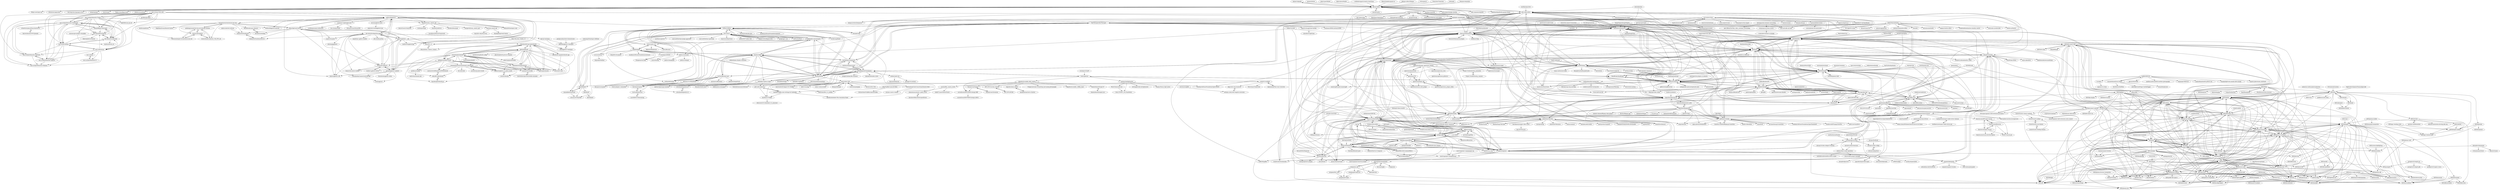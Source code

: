 digraph G {
"alainm23/planify" -> "akiraux/Akira" ["e"=1]
"Figma-Linux/figma-linux" -> "akiraux/Akira" ["e"=1]
"GSConnect/gnome-shell-extension-gsconnect" -> "KDE/kdeconnect-kde" ["e"=1]
"johnfactotum/foliate" -> "akiraux/Akira" ["e"=1]
"olive-editor/olive" -> "mltframework/shotcut"
"olive-editor/olive" -> "NatronGitHub/Natron"
"olive-editor/olive" -> "KDE/kdenlive"
"olive-editor/olive" -> "OpenShot/openshot-qt"
"olive-editor/olive" -> "jliljebl/flowblade"
"olive-editor/olive" -> "LMMS/lmms"
"olive-editor/olive" -> "KDE/krita"
"olive-editor/olive" -> "audacity/audacity"
"olive-editor/olive" -> "akiraux/Akira"
"olive-editor/olive" -> "opentoonz/opentoonz"
"olive-editor/olive" -> "MaurycyLiebner/enve"
"olive-editor/olive" -> "Ardour/ardour" ["e"=1]
"olive-editor/olive" -> "RodZill4/material-maker" ["e"=1]
"olive-editor/olive" -> "tenacityteam/tenacity-legacy" ["e"=1]
"olive-editor/olive" -> "darktable-org/darktable"
"domlysz/BlenderGIS" -> "blender/blender" ["e"=1]
"KDE/latte-dock" -> "KDE/kdeconnect-kde" ["e"=1]
"pawelsalawa/sqlitestudio" -> "mltframework/shotcut" ["e"=1]
"felis/USB_Host_Shield_2.0" -> "felis/PTP_2.0" ["e"=1]
"Wicklets/wick-editor" -> "Wicklets/wick-editor-2018"
"Wicklets/wick-editor" -> "MaurycyLiebner/enve"
"Wicklets/wick-editor" -> "tahoma2d/tahoma2d"
"Wicklets/wick-editor" -> "animachine/animachine" ["e"=1]
"Wicklets/wick-editor" -> "aibosan/anigen"
"Wicklets/wick-editor" -> "synfig/synfig"
"LMMS/lmms" -> "Ardour/ardour" ["e"=1]
"LMMS/lmms" -> "audacity/audacity"
"LMMS/lmms" -> "KDE/krita"
"LMMS/lmms" -> "zrythm/zrythm" ["e"=1]
"LMMS/lmms" -> "musescore/MuseScore" ["e"=1]
"LMMS/lmms" -> "helio-fm/helio-sequencer" ["e"=1]
"LMMS/lmms" -> "surge-synthesizer/surge" ["e"=1]
"LMMS/lmms" -> "GNOME/gimp"
"LMMS/lmms" -> "olive-editor/olive"
"LMMS/lmms" -> "NatronGitHub/Natron"
"LMMS/lmms" -> "BespokeSynth/BespokeSynth" ["e"=1]
"LMMS/lmms" -> "KDE/kdenlive"
"LMMS/lmms" -> "mtytel/helm" ["e"=1]
"LMMS/lmms" -> "juce-framework/JUCE" ["e"=1]
"LMMS/lmms" -> "mltframework/shotcut"
"LibreOffice/core" -> "GNOME/gimp"
"LibreOffice/core" -> "apache/openoffice"
"LibreOffice/core" -> "inkscape/inkscape"
"LibreOffice/core" -> "KDE/kdenlive"
"LibreOffice/core" -> "CollaboraOnline/online" ["e"=1]
"LibreOffice/core" -> "videolan/vlc" ["e"=1]
"LibreOffice/core" -> "KDE/krita"
"LibreOffice/core" -> "LibreOffice/online" ["e"=1]
"LibreOffice/core" -> "audacity/audacity"
"LibreOffice/core" -> "KDE/okular"
"LibreOffice/core" -> "blender/blender"
"LibreOffice/core" -> "ONLYOFFICE/DesktopEditors" ["e"=1]
"LibreOffice/core" -> "wine-mirror/wine" ["e"=1]
"LibreOffice/core" -> "mltframework/shotcut"
"LibreOffice/core" -> "GNOME/gtk" ["e"=1]
"carykh/jumpcutter" -> "olive-editor/olive" ["e"=1]
"NatronGitHub/Natron" -> "olive-editor/olive"
"NatronGitHub/Natron" -> "NatronGitHub/natron-plugins" ["e"=1]
"NatronGitHub/Natron" -> "armory3d/armortools" ["e"=1]
"NatronGitHub/Natron" -> "GafferHQ/gaffer" ["e"=1]
"NatronGitHub/Natron" -> "MaurycyLiebner/enve"
"NatronGitHub/Natron" -> "opentoonz/opentoonz"
"NatronGitHub/Natron" -> "KDE/kdenlive"
"NatronGitHub/Natron" -> "synfig/synfig"
"NatronGitHub/Natron" -> "JacquesLucke/animation_nodes" ["e"=1]
"NatronGitHub/Natron" -> "RodZill4/material-maker" ["e"=1]
"NatronGitHub/Natron" -> "MrKepzie/Natron" ["e"=1]
"NatronGitHub/Natron" -> "jliljebl/flowblade"
"NatronGitHub/Natron" -> "stuffmatic/fSpy" ["e"=1]
"NatronGitHub/Natron" -> "LMMS/lmms"
"NatronGitHub/Natron" -> "AcademySoftwareFoundation/OpenColorIO" ["e"=1]
"QupZilla/qupzilla" -> "KDE/falkon" ["e"=1]
"torproject/tor" -> "GNOME/gimp" ["e"=1]
"torproject/tor" -> "LibreOffice/core" ["e"=1]
"meetalva/alva" -> "akiraux/Akira" ["e"=1]
"exiftool/exiftool" -> "Exiv2/exiv2" ["e"=1]
"synfig/synfig" -> "pencil2d/pencil"
"synfig/synfig" -> "opentoonz/opentoonz"
"synfig/synfig" -> "MaurycyLiebner/enve"
"synfig/synfig" -> "NatronGitHub/Natron"
"synfig/synfig" -> "tahoma2d/tahoma2d"
"synfig/synfig" -> "friction2d/friction"
"synfig/synfig" -> "hidefuku/AnimeEffects"
"synfig/synfig" -> "morevnaproject-org/opentoonz"
"synfig/synfig" -> "ndee85/coa_tools" ["e"=1]
"synfig/synfig" -> "inkscape/inkscape"
"synfig/synfig" -> "KDE/krita"
"synfig/synfig" -> "dalboris/vpaint"
"synfig/synfig" -> "Bforartists/Bforartists" ["e"=1]
"synfig/synfig" -> "scribusproject/scribus"
"synfig/synfig" -> "LMMS/lmms"
"puneetsl/lotion" -> "akiraux/Akira" ["e"=1]
"phase1geo/Minder" -> "akiraux/Akira" ["e"=1]
"mixxxdj/mixxx" -> "LMMS/lmms" ["e"=1]
"mixxxdj/mixxx" -> "audacity/audacity" ["e"=1]
"mixxxdj/mixxx" -> "olive-editor/olive" ["e"=1]
"eranif/codelite" -> "KDE/kdevelop" ["e"=1]
"libav/libav" -> "mltframework/mlt" ["e"=1]
"fabiocolacio/Marker" -> "akiraux/Akira" ["e"=1]
"michaelzoech/remoteyourcam-usb" -> "geekxingyun/android-otg-usb-mtp-ptp-solution"
"michaelzoech/remoteyourcam-usb" -> "terencehonles/Android_USB_PTP_Lib"
"michaelzoech/remoteyourcam-usb" -> "duwurensheng010/remoteyourcam-usb"
"michaelzoech/remoteyourcam-usb" -> "hubaiz/DslrDashboard"
"michaelzoech/remoteyourcam-usb" -> "ynyao/cameraphoto"
"michaelzoech/remoteyourcam-usb" -> "Blackdread/canon-sdk-java"
"michaelzoech/remoteyourcam-usb" -> "gphoto/libgphoto2"
"michaelzoech/remoteyourcam-usb" -> "laheller/ptplibrary"
"michaelzoech/remoteyourcam-usb" -> "thebino/libgphoto2android"
"michaelzoech/remoteyourcam-usb" -> "dukus/digiCamControl"
"michaelzoech/remoteyourcam-usb" -> "NightRainDream/RemoteCamera"
"ynyao/cameraphoto" -> "geekxingyun/android-otg-usb-mtp-ptp-solution"
"ynyao/cameraphoto" -> "terencehonles/Android_USB_PTP_Lib"
"ynyao/cameraphoto" -> "duwurensheng010/remoteyourcam-usb"
"geekxingyun/android-otg-usb-mtp-ptp-solution" -> "ynyao/cameraphoto"
"geekxingyun/android-otg-usb-mtp-ptp-solution" -> "terencehonles/Android_USB_PTP_Lib"
"geekxingyun/android-otg-usb-mtp-ptp-solution" -> "duwurensheng010/remoteyourcam-usb"
"geekxingyun/android-otg-usb-mtp-ptp-solution" -> "michaelzoech/remoteyourcam-usb"
"MaurycyLiebner/enve" -> "friction2d/friction"
"MaurycyLiebner/enve" -> "tahoma2d/tahoma2d"
"MaurycyLiebner/enve" -> "synfig/synfig"
"MaurycyLiebner/enve" -> "pencil2d/pencil"
"MaurycyLiebner/enve" -> "NatronGitHub/Natron"
"MaurycyLiebner/enve" -> "hidefuku/AnimeEffects"
"MaurycyLiebner/enve" -> "opentoonz/opentoonz"
"MaurycyLiebner/enve" -> "GDQuest/blender-power-sequencer" ["e"=1]
"MaurycyLiebner/enve" -> "ndee85/coa_tools" ["e"=1]
"MaurycyLiebner/enve" -> "axiomgraph/enve-plugins"
"MaurycyLiebner/enve" -> "vgc/vgc"
"MaurycyLiebner/enve" -> "dalboris/vpaint"
"MaurycyLiebner/enve" -> "jliljebl/flowblade"
"MaurycyLiebner/enve" -> "Wicklets/wick-editor"
"MaurycyLiebner/enve" -> "armory3d/armortools" ["e"=1]
"Stellarium/stellarium" -> "CelestiaProject/Celestia" ["e"=1]
"Stellarium/stellarium" -> "astropy/astropy" ["e"=1]
"Stellarium/stellarium" -> "Stellarium/stellarium-web-engine" ["e"=1]
"Stellarium/stellarium" -> "audacity/audacity"
"Stellarium/stellarium" -> "sumatrapdfreader/sumatrapdf" ["e"=1]
"Stellarium/stellarium" -> "KDE/krita"
"Stellarium/stellarium" -> "musescore/MuseScore" ["e"=1]
"Stellarium/stellarium" -> "HandBrake/HandBrake" ["e"=1]
"Stellarium/stellarium" -> "mltframework/shotcut"
"Stellarium/stellarium" -> "darktable-org/darktable"
"Stellarium/stellarium" -> "FreeCAD/FreeCAD" ["e"=1]
"Stellarium/stellarium" -> "videolan/vlc" ["e"=1]
"Stellarium/stellarium" -> "keepassxreboot/keepassxc" ["e"=1]
"Stellarium/stellarium" -> "mpv-player/mpv" ["e"=1]
"Stellarium/stellarium" -> "OpenSpace/OpenSpace" ["e"=1]
"strukturag/libheif" -> "LibRaw/LibRaw" ["e"=1]
"corbindavenport/creative-cloud-linux" -> "akiraux/Akira" ["e"=1]
"pencil2d/pencil" -> "synfig/synfig"
"pencil2d/pencil" -> "opentoonz/opentoonz"
"pencil2d/pencil" -> "MaurycyLiebner/enve"
"pencil2d/pencil" -> "tahoma2d/tahoma2d"
"pencil2d/pencil" -> "mypaint/mypaint"
"pencil2d/pencil" -> "NatronGitHub/Natron"
"pencil2d/pencil" -> "dalboris/vpaint"
"pencil2d/pencil" -> "hidefuku/AnimeEffects"
"pencil2d/pencil" -> "KDE/krita"
"pencil2d/pencil" -> "morevnaproject-org/opentoonz"
"pencil2d/pencil" -> "drawpile/Drawpile"
"pencil2d/pencil" -> "wonderunit/storyboarder" ["e"=1]
"pencil2d/pencil" -> "huxingyi/dust3d" ["e"=1]
"pencil2d/pencil" -> "friction2d/friction"
"pencil2d/pencil" -> "mypaint/libmypaint"
"gitahead/gitahead" -> "synfig/synfig" ["e"=1]
"rcaelers/workrave" -> "OpenShot/openshot-qt" ["e"=1]
"clementine-player/Clementine" -> "mltframework/shotcut" ["e"=1]
"tkashkin/GameHub" -> "akiraux/Akira" ["e"=1]
"solus-project/budgie-desktop" -> "akiraux/Akira" ["e"=1]
"KlausSchaefers/quant-ux" -> "akiraux/Akira" ["e"=1]
"DIGImend/digimend-kernel-drivers" -> "joseluis/huion-linux-drivers"
"DIGImend/digimend-kernel-drivers" -> "Huion-Linux/DIGImend-kernel-drivers-for-Huion"
"DIGImend/digimend-kernel-drivers" -> "OpenTabletDriver/OpenTabletDriver" ["e"=1]
"DIGImend/digimend-kernel-drivers" -> "mypaint/mypaint"
"DIGImend/digimend-kernel-drivers" -> "rbreu/beeref" ["e"=1]
"DIGImend/digimend-kernel-drivers" -> "MaurycyLiebner/enve"
"DIGImend/digimend-kernel-drivers" -> "armory3d/armortools" ["e"=1]
"DIGImend/digimend-kernel-drivers" -> "Deevad/deevad-krita-brushpresets" ["e"=1]
"DIGImend/digimend-kernel-drivers" -> "misyltoad/d9vk" ["e"=1]
"DIGImend/digimend-kernel-drivers" -> "GDQuest/blender-power-sequencer" ["e"=1]
"DIGImend/digimend-kernel-drivers" -> "ndee85/coa_tools" ["e"=1]
"DIGImend/digimend-kernel-drivers" -> "kurikaesu/userspace-tablet-driver-daemon"
"DIGImend/digimend-kernel-drivers" -> "NatronGitHub/Natron"
"DIGImend/digimend-kernel-drivers" -> "tahoma2d/tahoma2d"
"DIGImend/digimend-kernel-drivers" -> "linuxwacom/xf86-input-wacom"
"greiginsydney/Intervalometerator" -> "jflalonde/gphoto2-timelapse"
"mozilla/gecko-dev" -> "GNOME/gimp" ["e"=1]
"mozilla/gecko-dev" -> "LibreOffice/core" ["e"=1]
"hanatos/vkdt" -> "aurelienpierreeng/ansel"
"hanatos/vkdt" -> "andreavolpato/agx-emulsion"
"hanatos/vkdt" -> "dnglab/dnglab"
"hanatos/vkdt" -> "t3mujinpack/t3mujinpack"
"hanatos/vkdt" -> "darktable-org/rawspeed"
"hanatos/vkdt" -> "aferrero2707/PhotoFlow"
"hanatos/vkdt" -> "lensfun/lensfun"
"hanatos/vkdt" -> "jcelaya/hdrmerge" ["e"=1]
"hanatos/vkdt" -> "CarVac/filmulator-gui"
"hanatos/vkdt" -> "jedypod/open-display-transform" ["e"=1]
"hanatos/vkdt" -> "darktable-org/lua-scripts"
"hanatos/vkdt" -> "scheckmedia/photils-cli"
"hanatos/vkdt" -> "butcherg/rawproc"
"pibooth/pibooth" -> "reuterbal/photobooth"
"pibooth/pibooth" -> "philipptrenz/photo-booth"
"pibooth/pibooth" -> "andreknieriem/photobooth"
"pibooth/pibooth" -> "PhotoboothProject/photobooth"
"pibooth/pibooth" -> "pibooth/pibooth-picture-template"
"pibooth/pibooth" -> "photobooth-app/photobooth-app"
"pibooth/pibooth" -> "drumminhands/drumminhands_photobooth"
"pibooth/pibooth" -> "wyolum/TouchSelfie"
"pibooth/pibooth" -> "jibbius/raspberry_pi_photo_booth"
"pibooth/pibooth" -> "xtech/self-o-mat"
"pibooth/pibooth" -> "laurentalacoque/TouchSelfie-extended"
"pibooth/pibooth" -> "zoroloco/boothy"
"pibooth/pibooth" -> "sabat54i/photoboothdiy"
"pibooth/pibooth" -> "andi34/photobooth"
"pibooth/pibooth" -> "mattdsteele/pibooth-config"
"transitive-bullshit/ffmpeg-gl-transition" -> "mltframework/mlt" ["e"=1]
"supertuxkart/stk-code" -> "LMMS/lmms" ["e"=1]
"supertuxkart/stk-code" -> "KDE/kdenlive" ["e"=1]
"bootchk/resynthesizer" -> "NatronGitHub/Natron" ["e"=1]
"alicevision/MeshroomMaya" -> "eddiehoyle/screenspace" ["e"=1]
"alicevision/MeshroomMaya" -> "Toolchefs/harmonicDeformer"
"vgc/vgc" -> "dalboris/vpaint"
"Hiroshiba/become-yukarin" -> "hidefuku/AnimeEffects" ["e"=1]
"Stellarium/stellarium-web-engine" -> "Stellarium/stellarium" ["e"=1]
"firedm/FireDM" -> "ozmartian/vidcutter" ["e"=1]
"abpy/FujifilmCameraProfiles" -> "lichtzeichner/FujifilmCameraProfiles"
"abpy/FujifilmCameraProfiles" -> "bastibe/Fujifilm-Auto-Settings-for-Darktable"
"Bloodevil/sony_camera_api" -> "storborg/sonypy"
"Bloodevil/sony_camera_api" -> "petabite/libsonyapi"
"Bloodevil/sony_camera_api" -> "mungewell/sony_camera_api"
"Bloodevil/sony_camera_api" -> "kazyx/kz-remote-api"
"Bloodevil/sony_camera_api" -> "keyserSoze42/SonySDK"
"Bloodevil/sony_camera_api" -> "ThibaudM/timelapse-sony"
"Bloodevil/sony_camera_api" -> "simonmitchell/rocc"
"drawpile/Drawpile" -> "mypaint/mypaint"
"drawpile/Drawpile" -> "pencil2d/pencil"
"drawpile/Drawpile" -> "opentoonz/opentoonz"
"drawpile/Drawpile" -> "mvdicarlo/postybirb" ["e"=1]
"drawpile/Drawpile" -> "MaurycyLiebner/enve"
"drawpile/Drawpile" -> "drawpile/dpserver"
"drawpile/Drawpile" -> "KDE/krita"
"drawpile/Drawpile" -> "mypaint/libmypaint"
"drawpile/Drawpile" -> "tahoma2d/tahoma2d"
"drawpile/Drawpile" -> "thenickdude/chickenpaint"
"drawpile/Drawpile" -> "armory3d/armortools" ["e"=1]
"drawpile/Drawpile" -> "spacedeck/spacedeck-open" ["e"=1]
"drawpile/Drawpile" -> "stoicshark/silkyshark"
"drawpile/Drawpile" -> "UPBGE/upbge" ["e"=1]
"drawpile/Drawpile" -> "wonderunit/storyboarder" ["e"=1]
"astrofox-io/astrofox" -> "friction2d/friction" ["e"=1]
"astrofox-io/astrofox" -> "MaurycyLiebner/enve" ["e"=1]
"archlinux/linux" -> "KDE/plasma-desktop" ["e"=1]
"veusz/veusz" -> "KDE/labplot" ["e"=1]
"OtterBrowser/otter-browser" -> "KDE/falkon" ["e"=1]
"aurelienpierreeng/ansel" -> "hanatos/vkdt"
"aurelienpierreeng/ansel" -> "t3mujinpack/t3mujinpack"
"aurelienpierreeng/ansel" -> "darktable-org/darktable"
"aurelienpierreeng/ansel" -> "lensfun/lensfun"
"aurelienpierreeng/ansel" -> "darktable-org/rawspeed"
"aurelienpierreeng/ansel" -> "andreavolpato/agx-emulsion"
"aurelienpierreeng/ansel" -> "eoyilmaz/displaycal-py3" ["e"=1]
"aurelienpierreeng/ansel" -> "RawTherapee/RawTherapee"
"aurelienpierreeng/ansel" -> "darktable-org/lua-scripts"
"vkohaupt/vokoscreenNG" -> "MaurycyLiebner/enve" ["e"=1]
"vkohaupt/vokoscreenNG" -> "jliljebl/flowblade" ["e"=1]
"weaveworks/footloose" -> "korvus81/k8s-net-labs" ["e"=1]
"libexif/exif" -> "libexif/gexif"
"Huion-Linux/DIGImend-kernel-drivers-for-Huion" -> "joseluis/huion-linux-drivers"
"vpominchuk/lightmeter" -> "fyrus7/FYRUS_LM_FlashMeter"
"vpominchuk/lightmeter" -> "PhotoChemicals/f_lux"
"vpominchuk/lightmeter" -> "kevinagnes/diycolorlightmeter"
"vpominchuk/lightmeter" -> "rhaamo/Teensy-light-meter"
"ZorinOS/zorin-desktop-themes" -> "ZorinOS/zorin-icon-themes"
"ZorinOS/zorin-desktop-themes" -> "ZorinOS/zorin-taskbar"
"aferrero2707/PhotoFlow" -> "GreycLab/gmic-community" ["e"=1]
"aferrero2707/PhotoFlow" -> "CarVac/filmulator-gui"
"aferrero2707/PhotoFlow" -> "butcherg/rawproc"
"aferrero2707/PhotoFlow" -> "klauspost/rawspeed"
"JakubMelka/PDF4QT" -> "scribusproject/scribus" ["e"=1]
"jim-easterbrook/python-gphoto2" -> "gphoto/libgphoto2"
"jim-easterbrook/python-gphoto2" -> "gphoto/gphoto2"
"jim-easterbrook/python-gphoto2" -> "jbaiter/gphoto2-cffi"
"jim-easterbrook/python-gphoto2" -> "alexdu/piggyphoto"
"jim-easterbrook/python-gphoto2" -> "gonzalo/gphoto2-updater"
"jim-easterbrook/python-gphoto2" -> "lwille/node-gphoto2"
"jim-easterbrook/python-gphoto2" -> "mejedi/mac-gphoto-enabler"
"jim-easterbrook/python-gphoto2" -> "rlamarche/camera-toolbox"
"jim-easterbrook/python-gphoto2" -> "dwiel/gphoto2-timelapse"
"jim-easterbrook/python-gphoto2" -> "Jiloc/edsdk-python"
"jim-easterbrook/python-gphoto2" -> "hubaiz/DslrDashboardServer"
"jim-easterbrook/python-gphoto2" -> "jcupitt/rtiacquire"
"jim-easterbrook/python-gphoto2" -> "dps/rpi-timelapse"
"scheckmedia/CameraControllerApi" -> "mvmn/gp2srv"
"opentoonz/kumoworks" -> "opentoonz/GTS"
"opentoonz/kumoworks" -> "opentoonz/dwango_opentoonz_plugins"
"eranyanay/cni-from-scratch" -> "s-matyukevich/bash-cni-plugin"
"KDE/falkon" -> "QupZilla/qupzilla" ["e"=1]
"KDE/falkon" -> "OtterBrowser/otter-browser" ["e"=1]
"KDE/falkon" -> "KDE/plasma-framework"
"KDE/falkon" -> "KDE/kate"
"KDE/falkon" -> "KDE/kdevelop"
"KDE/falkon" -> "KDE/calligra"
"KDE/falkon" -> "KDE/breeze"
"KDE/falkon" -> "KDE/plasma-desktop"
"KDE/falkon" -> "KDE/konqueror"
"KDE/falkon" -> "qt/qtwebengine" ["e"=1]
"KDE/falkon" -> "KDE/dolphin"
"KDE/falkon" -> "tsujan/FeatherPad" ["e"=1]
"KDE/falkon" -> "KDE/elisa"
"carsonoid/kube-decon" -> "carsonoid/salt-deconstructed"
"carsonoid/kube-decon" -> "korvus81/k8s-net-labs"
"kristenjacobs/container-networking" -> "korvus81/k8s-net-labs"
"kristenjacobs/container-networking" -> "eranyanay/cni-from-scratch"
"kristenjacobs/container-networking" -> "gary-RR/myYouTube_video_container_networking"
"glimpse-editor/Glimpse" -> "akiraux/Akira" ["e"=1]
"duwurensheng010/remoteyourcam-usb" -> "ynyao/cameraphoto"
"duwurensheng010/remoteyourcam-usb" -> "geekxingyun/android-otg-usb-mtp-ptp-solution"
"ZorinOS/zorin-connect-android" -> "ZorinOS/gnome-shell-extension-zorin-connect"
"ZorinOS/zorin-connect-android" -> "ZorinOS/zorin-taskbar"
"saucecontrol/Compact-ICC-Profiles" -> "ellelstone/elles_icc_profiles"
"NatronGitHub/natron-plugins" -> "NatronGitHub/Natron" ["e"=1]
"apache/openoffice" -> "LibreOffice/core"
"apache/openoffice" -> "GNOME/gimp"
"apache/openoffice" -> "lctking/BuzhouKit"
"apache/openoffice" -> "inkscape/inkscape"
"apache/openoffice" -> "apache/karaf" ["e"=1]
"apache/openoffice" -> "jodconverter/jodconverter" ["e"=1]
"apache/openoffice" -> "apache/subversion" ["e"=1]
"apache/openoffice" -> "qt/qtbase" ["e"=1]
"apache/openoffice" -> "GNOME/gtk" ["e"=1]
"apache/openoffice" -> "nageoffer/shortlink" ["e"=1]
"apache/openoffice" -> "scribusproject/scribus"
"apache/openoffice" -> "ONLYOFFICE/core" ["e"=1]
"apache/openoffice" -> "KDE/kdenlive"
"apache/openoffice" -> "apache/poi" ["e"=1]
"apache/openoffice" -> "usoyoru/novelai"
"Blackdread/canon-sdk-java" -> "kritzikratzi/edsdk4j"
"bartekmotyl/simple-video-cutter" -> "kmcclive/tricycle"
"lclevy/libcraw2" -> "lclevy/canon_cr3"
"PapirusDevelopmentTeam/adapta-kde" -> "KDE/elisa" ["e"=1]
"libexif/libexif" -> "Exiv2/exiv2"
"libexif/libexif" -> "libexif/exif"
"libexif/libexif" -> "mayanklahiri/easyexif"
"libexif/libexif" -> "cdcseacave/TinyEXIF"
"libexif/libexif" -> "LibRaw/LibRaw"
"ZorinOS/zorin-icon-themes" -> "ZorinOS/zorin-desktop-themes"
"ZorinOS/zorin-icon-themes" -> "ZorinOS/zorin-taskbar"
"CarVac/filmulator-gui" -> "aferrero2707/PhotoFlow"
"CarVac/filmulator-gui" -> "mermerico/filmulator"
"CarVac/filmulator-gui" -> "hanatos/vkdt"
"CarVac/filmulator-gui" -> "jcelaya/hdrmerge" ["e"=1]
"CarVac/filmulator-gui" -> "CarVac/librtprocess"
"CarVac/filmulator-gui" -> "butcherg/rawproc"
"CarVac/filmulator-gui" -> "t3mujinpack/t3mujinpack"
"CarVac/filmulator-gui" -> "abadams/ImageStack"
"gcompris/GCompris-qt" -> "gcompris/GCompris-gtk"
"gcompris/GCompris-qt" -> "KDE/gcompris"
"gcompris/GCompris-qt" -> "gcompris/GCompris-voices"
"ncruces/dcraw" -> "QiuJueqin/MatRaw" ["e"=1]
"andi34/photobooth" -> "andreknieriem/photobooth"
"andi34/photobooth" -> "PhotoboothProject/photobooth"
"CarVac/librtprocess" -> "LuisSR/RCD-Demosaicing"
"CarVac/librtprocess" -> "butcherg/rawproc"
"lclevy/canon_cr3" -> "lclevy/libcraw2"
"lclevy/canon_cr3" -> "dnglab/dnglab"
"lclevy/canon_cr3" -> "darktable-org/rawspeed"
"lclevy/canon_cr3" -> "LibRaw/LibRaw"
"lclevy/canon_cr3" -> "hfiguiere/libopenraw"
"opentoonz/opentoonz_docs" -> "opentoonz/opentoonz.github.io"
"tsedio/ts-gphoto2-driver" -> "lwille/node-gphoto2"
"joseluis/huion-linux-drivers" -> "DIGImend/digimend-kernel-drivers"
"joseluis/huion-linux-drivers" -> "Huion-Linux/DIGImend-kernel-drivers-for-Huion"
"simonmitchell/rocc" -> "touchbyte/GPhoto2Framework"
"lmacken/photobooth.py" -> "safay/RPi_photobooth"
"safay/RPi_photobooth" -> "contractorwolf/RaspberryPiPhotobooth"
"safay/RPi_photobooth" -> "lmacken/photobooth.py"
"cedeber/hald-clut" -> "pwnage101/cluttool"
"cedeber/hald-clut" -> "NatronGitHub/clut"
"kazyx/kz-remote-api" -> "kazyx/kz-ssdp-discovery"
"kazyx/kz-remote-api" -> "RudolphKalp/SonyCamera"
"nitramr/Draftoola" -> "nitramr/scribus-indigo"
"laurentalacoque/TouchSelfie-extended" -> "wyolum/TouchSelfie"
"schnatterer/pmcaFilesystemServer" -> "Bostwickenator/STGUploader"
"LuisSR/RCD-Demosaicing" -> "CarVac/librtprocess"
"ma1co/qemu" -> "ma1co/OpenMemories-CI"
"contractorwolf/RaspberryPiPhotobooth" -> "safay/RPi_photobooth"
"geany/geany" -> "KDE/kate" ["e"=1]
"geany/geany" -> "GNOME/gimp" ["e"=1]
"geogebra/geogebra" -> "KDE/kdenlive" ["e"=1]
"geogebra/geogebra" -> "KDE/krita" ["e"=1]
"geogebra/geogebra" -> "GNOME/gimp" ["e"=1]
"blender/blender" -> "KDE/krita"
"blender/blender" -> "GNOME/gimp"
"blender/blender" -> "godotengine/godot" ["e"=1]
"blender/blender" -> "FreeCAD/FreeCAD" ["e"=1]
"blender/blender" -> "glfw/glfw" ["e"=1]
"blender/blender" -> "audacity/audacity"
"blender/blender" -> "agmmnn/awesome-blender" ["e"=1]
"blender/blender" -> "domlysz/BlenderGIS" ["e"=1]
"blender/blender" -> "assimp/assimp" ["e"=1]
"blender/blender" -> "baldurk/renderdoc" ["e"=1]
"blender/blender" -> "videolan/vlc" ["e"=1]
"blender/blender" -> "ocornut/imgui" ["e"=1]
"blender/blender" -> "libsdl-org/SDL" ["e"=1]
"blender/blender" -> "inkscape/inkscape"
"blender/blender" -> "obsproject/obs-studio" ["e"=1]
"Diolinux/PhotoGIMP" -> "GNOME/gimp" ["e"=1]
"wireshark/wireshark" -> "GNOME/gimp" ["e"=1]
"kritiksoman/GIMP-ML" -> "MaurycyLiebner/enve" ["e"=1]
"agmmnn/awesome-blender" -> "blender/blender" ["e"=1]
"Kanaries/Rath" -> "KDE/kdenlive" ["e"=1]
"PintaProject/Pinta" -> "mypaint/mypaint" ["e"=1]
"evolus/pencil" -> "akiraux/Akira" ["e"=1]
"luanti-org/luanti" -> "LMMS/lmms" ["e"=1]
"berteh/ScribusGenerator" -> "aoloe/scribus-script-repository"
"inkscape/inkscape" -> "GNOME/gimp"
"inkscape/inkscape" -> "KDE/krita"
"inkscape/inkscape" -> "LibreOffice/core"
"inkscape/inkscape" -> "KDE/kdenlive"
"inkscape/inkscape" -> "blender/blender"
"inkscape/inkscape" -> "scribusproject/scribus"
"inkscape/inkscape" -> "audacity/audacity"
"inkscape/inkscape" -> "videolan/vlc" ["e"=1]
"inkscape/inkscape" -> "NatronGitHub/Natron"
"inkscape/inkscape" -> "synfig/synfig"
"inkscape/inkscape" -> "LMMS/lmms"
"inkscape/inkscape" -> "Ardour/ardour" ["e"=1]
"inkscape/inkscape" -> "OpenShot/openshot-qt"
"inkscape/inkscape" -> "LibreCAD/LibreCAD" ["e"=1]
"inkscape/inkscape" -> "darktable-org/darktable"
"mypaint/mypaint" -> "mypaint/libmypaint"
"mypaint/mypaint" -> "opentoonz/opentoonz"
"mypaint/mypaint" -> "KDE/krita"
"mypaint/mypaint" -> "drawpile/Drawpile"
"mypaint/mypaint" -> "serge-rgb/milton" ["e"=1]
"mypaint/mypaint" -> "MaurycyLiebner/enve"
"mypaint/mypaint" -> "pencil2d/pencil"
"mypaint/mypaint" -> "armory3d/armortools" ["e"=1]
"mypaint/mypaint" -> "Deevad/deevad-krita-brushpresets" ["e"=1]
"mypaint/mypaint" -> "NatronGitHub/Natron"
"mypaint/mypaint" -> "JacquesLucke/animation_nodes" ["e"=1]
"mypaint/mypaint" -> "DIGImend/digimend-kernel-drivers"
"mypaint/mypaint" -> "PintaProject/Pinta" ["e"=1]
"mypaint/mypaint" -> "kmkolasinski/AwesomeBump" ["e"=1]
"mypaint/mypaint" -> "huxingyi/dust3d" ["e"=1]
"wine-mirror/wine" -> "GNOME/gimp" ["e"=1]
"mean00/avidemux2" -> "ozmartian/vidcutter" ["e"=1]
"mean00/avidemux2" -> "OpenShot/openshot-qt" ["e"=1]
"edgarkech/leaf_shutter" -> "hackaninstant/Servo-Shutter"
"mayanklahiri/easyexif" -> "cdcseacave/TinyEXIF"
"mayanklahiri/easyexif" -> "libexif/libexif"
"mayanklahiri/easyexif" -> "Exiv2/exiv2"
"edgarkech/scalable_field_camera" -> "edgarkech/scalable_rollfilm_back"
"edgarkech/scalable_field_camera" -> "edgarkech/leaf_shutter"
"edgarkech/scalable_field_camera" -> "Panomicron/Oxygen"
"edgarkech/scalable_field_camera" -> "V-Roger/awesome-3D-printing-and-analog-photography"
"edgarkech/scalable_field_camera" -> "MP120TC/Current_Version"
"edgarkech/scalable_field_camera" -> "srozum/film_camera_tester"
"edgarkech/scalable_field_camera" -> "DamienHazard/Super-67"
"blackhole89/notekit" -> "KDE/krita" ["e"=1]
"diez/diez" -> "HaikuTeam/animator" ["e"=1]
"Panomicron/Oxygen" -> "Panomicron/Chromium"
"Panomicron/Oxygen" -> "acornelissen/IDENTIDEM.design-MRF"
"unetbootin/unetbootin" -> "scribusproject/scribus" ["e"=1]
"tahoma2d/tahoma2d" -> "MaurycyLiebner/enve"
"tahoma2d/tahoma2d" -> "friction2d/friction"
"tahoma2d/tahoma2d" -> "morevnaproject-org/opentoonz"
"tahoma2d/tahoma2d" -> "opentoonz/opentoonz"
"tahoma2d/tahoma2d" -> "synfig/synfig"
"tahoma2d/tahoma2d" -> "AnimeEffectsDevs/AnimeEffects"
"tahoma2d/tahoma2d" -> "pencil2d/pencil"
"tahoma2d/tahoma2d" -> "hidefuku/AnimeEffects"
"tahoma2d/tahoma2d" -> "herace/AnimeEffects"
"tahoma2d/tahoma2d" -> "wojtryb/Shortcut-Composer" ["e"=1]
"tahoma2d/tahoma2d" -> "vgc/vgc"
"tahoma2d/tahoma2d" -> "Yuntokon/BlenderLayer" ["e"=1]
"tahoma2d/tahoma2d" -> "ndee85/coa_tools" ["e"=1]
"felis/PTP_2.0" -> "felis/Arduino_Camera_Control"
"ttddee/Cascade" -> "NatronGitHub/Natron" ["e"=1]
"ttddee/Cascade" -> "MaurycyLiebner/enve" ["e"=1]
"ttddee/Cascade" -> "hanatos/vkdt" ["e"=1]
"KDE/kirigami-addons" -> "KDE/qqc2-breeze-style"
"mypaint/libmypaint" -> "mypaint/mypaint-brushes"
"mypaint/libmypaint" -> "ethiccinema/qtmypaint"
"mypaint/libmypaint" -> "mypaint/mypaint"
"mypaint/libmypaint" -> "adrianblancode/FastBrush" ["e"=1]
"dukus/digiCamControl" -> "hubaiz/DslrDashboard"
"dukus/digiCamControl" -> "gphoto/libgphoto2"
"dukus/digiCamControl" -> "michaelzoech/remoteyourcam-usb"
"dukus/digiCamControl" -> "gphoto/gphoto2"
"dukus/digiCamControl" -> "felis/PTP_2.0"
"dukus/digiCamControl" -> "hubaiz/DslrDashboardServer"
"dukus/digiCamControl" -> "scheckmedia/CameraControllerApi"
"dukus/digiCamControl" -> "lwille/node-gphoto2"
"dukus/digiCamControl" -> "kritzikratzi/edsdk4j"
"dukus/digiCamControl" -> "jcupitt/rtiacquire"
"dukus/digiCamControl" -> "jim-easterbrook/python-gphoto2"
"darktable-org/lua-scripts" -> "MmAaXx500/dt-move"
"darktable-org/lua-scripts" -> "jade-nl/dt.styles"
"darktable-org/lua-scripts" -> "scheckmedia/photils-dt"
"letmaik/rawpy" -> "LibRaw/LibRaw" ["e"=1]
"scheckmedia/photils-cli" -> "scheckmedia/photils-dt"
"desuwa/tegaki" -> "thenickdude/chickenpaint"
"audacious-media-player/audacious" -> "KDE/elisa" ["e"=1]
"DamienHazard/Argent-eye" -> "DamienHazard/Super-67"
"drumminhands/drumminhands_photobooth" -> "safay/RPi_photobooth"
"drumminhands/drumminhands_photobooth" -> "jibbius/raspberry_pi_photo_booth"
"drumminhands/drumminhands_photobooth" -> "contractorwolf/RaspberryPiPhotobooth"
"drumminhands/drumminhands_photobooth" -> "lmacken/photobooth.py"
"drumminhands/drumminhands_photobooth" -> "jcroucher/pi-photo-booth"
"drumminhands/drumminhands_photobooth" -> "bitcraft/tailor"
"drumminhands/drumminhands_photobooth" -> "wyolum/TouchSelfie"
"drumminhands/drumminhands_photobooth" -> "porkbuns/shmile"
"cyberang3l/timelapse-deflicker" -> "jflalonde/gphoto2-timelapse"
"jade-nl/dt.styles" -> "bastibe/Fujifilm-Auto-Settings-for-Darktable"
"jade-nl/dt.styles" -> "t3mujinpack/t3mujinpack"
"jade-nl/dt.styles" -> "bastibe/LUT-Maker"
"ma1co/OpenMemories-CI" -> "ma1co/qemu"
"sebastienroy/shutter_speed_tester" -> "hiroshootsfilm/shutterspeedtester"
"DamienHazard/Super-67" -> "DamienHazard/Argent-eye"
"scheckmedia/photils-dt" -> "scheckmedia/photils-cli"
"ma1co/Sony-PMCA-RE" -> "ma1co/OpenMemories-Tweak"
"ma1co/Sony-PMCA-RE" -> "ma1co/OpenMemories-Framework"
"ma1co/Sony-PMCA-RE" -> "jonasjuffinger/TimeLapse"
"ma1co/Sony-PMCA-RE" -> "ma1co/PMCADemo"
"ma1co/Sony-PMCA-RE" -> "ma1co/fwtool.py"
"ma1co/Sony-PMCA-RE" -> "obs1dium/FocusBracket"
"ma1co/Sony-PMCA-RE" -> "ma1co/OpenMemories-AppList"
"ma1co/Sony-PMCA-RE" -> "falk0069/sony-pm-alt"
"ma1co/Sony-PMCA-RE" -> "obs1dium/BetterManual"
"ma1co/Sony-PMCA-RE" -> "ThibaudM/timelapse-sony"
"ma1co/Sony-PMCA-RE" -> "Bloodevil/sony_camera_api"
"ma1co/Sony-PMCA-RE" -> "gyroflow/gyroflow" ["e"=1]
"ma1co/Sony-PMCA-RE" -> "ma1co/OpenMemories-AppStore"
"ma1co/Sony-PMCA-RE" -> "darktable-org/darktable"
"ma1co/Sony-PMCA-RE" -> "gphoto/libgphoto2"
"audacity/audacity" -> "GNOME/gimp"
"audacity/audacity" -> "videolan/vlc" ["e"=1]
"audacity/audacity" -> "LMMS/lmms"
"audacity/audacity" -> "HandBrake/HandBrake" ["e"=1]
"audacity/audacity" -> "mltframework/shotcut"
"audacity/audacity" -> "musescore/MuseScore" ["e"=1]
"audacity/audacity" -> "obsproject/obs-studio" ["e"=1]
"audacity/audacity" -> "blender/blender"
"audacity/audacity" -> "notepad-plus-plus/notepad-plus-plus" ["e"=1]
"audacity/audacity" -> "Ardour/ardour" ["e"=1]
"audacity/audacity" -> "KDE/krita"
"audacity/audacity" -> "pbatard/rufus" ["e"=1]
"audacity/audacity" -> "qbittorrent/qBittorrent" ["e"=1]
"audacity/audacity" -> "KDE/kdenlive"
"audacity/audacity" -> "sumatrapdfreader/sumatrapdf" ["e"=1]
"notepad-plus-plus/notepad-plus-plus" -> "audacity/audacity" ["e"=1]
"Ulauncher/Ulauncher" -> "akiraux/Akira" ["e"=1]
"ImageMagick/ImageMagick" -> "audacity/audacity" ["e"=1]
"ImageMagick/ImageMagick" -> "KDE/krita" ["e"=1]
"ImageMagick/ImageMagick" -> "mltframework/shotcut" ["e"=1]
"xroche/httrack" -> "audacity/audacity" ["e"=1]
"videolan/vlc" -> "audacity/audacity" ["e"=1]
"videolan/vlc" -> "GNOME/gimp" ["e"=1]
"videolan/vlc" -> "blender/blender" ["e"=1]
"videolan/vlc" -> "KDE/krita" ["e"=1]
"AnimeEffectsDevs/AnimeEffects" -> "herace/AnimeEffects"
"AnimeEffectsDevs/AnimeEffects" -> "hidefuku/AnimeEffects"
"linuxmint/cinnamon" -> "GNOME/gimp" ["e"=1]
"LibreOffice/online" -> "LibreOffice/core" ["e"=1]
"reuterbal/photobooth" -> "andreknieriem/photobooth"
"reuterbal/photobooth" -> "philipptrenz/photo-booth"
"reuterbal/photobooth" -> "pibooth/pibooth"
"reuterbal/photobooth" -> "PhotoboothProject/photobooth"
"reuterbal/photobooth" -> "drumminhands/drumminhands_photobooth"
"reuterbal/photobooth" -> "wyolum/TouchSelfie"
"reuterbal/photobooth" -> "sabat54i/photoboothdiy"
"reuterbal/photobooth" -> "contractorwolf/RaspberryPiPhotobooth"
"reuterbal/photobooth" -> "xtech/self-o-mat"
"reuterbal/photobooth" -> "safay/RPi_photobooth"
"reuterbal/photobooth" -> "lmacken/photobooth.py"
"reuterbal/photobooth" -> "andi34/photobooth"
"reuterbal/photobooth" -> "jibbius/raspberry_pi_photo_booth"
"reuterbal/photobooth" -> "porkbuns/shmile"
"reuterbal/photobooth" -> "hackerb9/photobooth"
"darktable-org/darktable" -> "RawTherapee/RawTherapee"
"darktable-org/darktable" -> "aurelienpierreeng/ansel"
"darktable-org/darktable" -> "mltframework/shotcut"
"darktable-org/darktable" -> "GNOME/gimp"
"darktable-org/darktable" -> "audacity/audacity"
"darktable-org/darktable" -> "HandBrake/HandBrake" ["e"=1]
"darktable-org/darktable" -> "t3mujinpack/t3mujinpack"
"darktable-org/darktable" -> "KDE/krita"
"darktable-org/darktable" -> "NatronGitHub/Natron"
"darktable-org/darktable" -> "lensfun/lensfun"
"darktable-org/darktable" -> "olive-editor/olive"
"darktable-org/darktable" -> "FreeCAD/FreeCAD" ["e"=1]
"darktable-org/darktable" -> "KDE/kdenlive"
"darktable-org/darktable" -> "LMMS/lmms"
"darktable-org/darktable" -> "keepassxreboot/keepassxc" ["e"=1]
"cgsecurity/testdisk" -> "GNOME/gimp" ["e"=1]
"uclouvain/openjpeg" -> "mm2/Little-CMS" ["e"=1]
"tenacityteam/tenacity-legacy" -> "audacity/audacity" ["e"=1]
"tenacityteam/tenacity-legacy" -> "olive-editor/olive" ["e"=1]
"OpenShot/openshot-qt" -> "OpenShot/libopenshot"
"OpenShot/openshot-qt" -> "mltframework/shotcut"
"OpenShot/openshot-qt" -> "KDE/kdenlive"
"OpenShot/openshot-qt" -> "olive-editor/olive"
"OpenShot/openshot-qt" -> "OpenShot/libopenshot-audio"
"OpenShot/openshot-qt" -> "jliljebl/flowblade"
"OpenShot/openshot-qt" -> "GNOME/gimp"
"OpenShot/openshot-qt" -> "audacity/audacity"
"OpenShot/openshot-qt" -> "NatronGitHub/Natron"
"OpenShot/openshot-qt" -> "KDE/krita"
"OpenShot/openshot-qt" -> "mltframework/mlt"
"OpenShot/openshot-qt" -> "HandBrake/HandBrake" ["e"=1]
"OpenShot/openshot-qt" -> "LMMS/lmms"
"OpenShot/openshot-qt" -> "ozmartian/vidcutter"
"OpenShot/openshot-qt" -> "inkscape/inkscape"
"Inochi2D/inochi-creator" -> "AnimeEffectsDevs/AnimeEffects" ["e"=1]
"schoolpost/CinePI" -> "veebch/photon" ["e"=1]
"scribusproject/scribus" -> "inkscape/inkscape"
"scribusproject/scribus" -> "berteh/ScribusGenerator"
"scribusproject/scribus" -> "nitramr/Scribus-IndigoUI-Mockup"
"scribusproject/scribus" -> "aoloe/scribus-script-repository"
"scribusproject/scribus" -> "nitramr/scribus-indigo"
"CollaboraOnline/online" -> "LibreOffice/core" ["e"=1]
"CDrummond/cantata" -> "KDE/elisa" ["e"=1]
"OpenShot/libopenshot" -> "OpenShot/libopenshot-audio"
"OpenShot/libopenshot" -> "OpenShot/openshot-qt"
"OpenShot/libopenshot" -> "mltframework/mlt"
"OpenShot/libopenshot" -> "mltframework/shotcut"
"OpenShot/libopenshot" -> "KDE/kdenlive"
"OpenShot/libopenshot" -> "wang-bin/QtAV" ["e"=1]
"OpenShot/libopenshot" -> "IENT/YUView" ["e"=1]
"OpenShot/libopenshot" -> "opencodewin/MediaEditor" ["e"=1]
"OpenShot/libopenshot" -> "rambod-rahmani/ffmpeg-video-player" ["e"=1]
"OpenShot/libopenshot" -> "Raveler/ffmpeg-cpp" ["e"=1]
"OpenShot/libopenshot" -> "jliljebl/flowblade"
"OpenShot/libopenshot" -> "valbok/QtAVPlayer" ["e"=1]
"OpenShot/libopenshot" -> "vlc-qt/vlc-qt" ["e"=1]
"OpenShot/libopenshot" -> "latelee/H264BSAnalyzer" ["e"=1]
"OpenShot/libopenshot" -> "transitive-bullshit/ffmpeg-gl-transition" ["e"=1]
"OpenShot/libopenshot-audio" -> "OpenShot/libopenshot"
"Richard9394/MingCute" -> "friction2d/friction" ["e"=1]
"jliljebl/flowblade" -> "olive-editor/olive"
"jliljebl/flowblade" -> "NatronGitHub/Natron"
"jliljebl/flowblade" -> "mltframework/mlt"
"jliljebl/flowblade" -> "OpenShot/openshot-qt"
"jliljebl/flowblade" -> "KDE/kdenlive"
"jliljebl/flowblade" -> "MaurycyLiebner/enve"
"jliljebl/flowblade" -> "MrKepzie/Natron" ["e"=1]
"jliljebl/flowblade" -> "mltframework/shotcut"
"jliljebl/flowblade" -> "akiraux/Akira"
"jliljebl/flowblade" -> "ozmartian/vidcutter"
"jliljebl/flowblade" -> "Ardour/ardour" ["e"=1]
"jliljebl/flowblade" -> "GDQuest/blender-power-sequencer" ["e"=1]
"jliljebl/flowblade" -> "slowmoVideo/slowmoVideo" ["e"=1]
"jliljebl/flowblade" -> "ndee85/coa_tools" ["e"=1]
"jliljebl/flowblade" -> "mypaint/mypaint"
"rbreu/beeref" -> "friction2d/friction" ["e"=1]
"cpvrlab/ImagePlay" -> "dalboris/vpaint" ["e"=1]
"alexandervdm/gummi" -> "cvfosammmm/Setzer" ["e"=1]
"alexandervdm/gummi" -> "aitjcize/Gummi"
"alexandervdm/gummi" -> "KDE/kile"
"lwille/node-gphoto2" -> "tsedio/ts-gphoto2-driver"
"lwille/node-gphoto2" -> "gonzalo/gphoto2-updater"
"lwille/node-gphoto2" -> "rlamarche/camera-toolbox"
"lwille/node-gphoto2" -> "gphoto/libgphoto2"
"linuxwacom/xf86-input-wacom" -> "linuxwacom/libwacom"
"linuxwacom/xf86-input-wacom" -> "linuxwacom/input-wacom"
"linuxwacom/xf86-input-wacom" -> "tb2097/wacom-gui"
"p-e-w/krill" -> "dalboris/vpaint" ["e"=1]
"RazrFalcon/svgcleaner" -> "KDE/breeze-icons" ["e"=1]
"linuxwacom/input-wacom" -> "linuxwacom/xf86-input-wacom"
"linuxwacom/input-wacom" -> "linuxwacom/libwacom"
"linuxwacom/input-wacom" -> "tb2097/wacom-gui"
"linuxwacom/input-wacom" -> "linuxwacom/wacom-hid-descriptors"
"KDE/neochat" -> "KDE/kirigami-addons"
"KDE/neochat" -> "quotient-im/libQuotient" ["e"=1]
"KDE/neochat" -> "KDE/tokodon"
"KDE/neochat" -> "KDE/qqc2-breeze-style"
"KDE/neochat" -> "KDE/documentation-develop-kde-org"
"dnglab/dnglab" -> "lclevy/canon_cr3"
"dnglab/dnglab" -> "Fimagena/raw2dng"
"dnglab/dnglab" -> "hanatos/vkdt"
"dnglab/dnglab" -> "pedrocr/rawloader"
"dnglab/dnglab" -> "schoolpost/PiDNG" ["e"=1]
"dnglab/dnglab" -> "LibRaw/LibRaw"
"dnglab/dnglab" -> "lensfun/lensfun"
"dnglab/dnglab" -> "jcelaya/hdrmerge" ["e"=1]
"dnglab/dnglab" -> "ncruces/dcraw"
"dnglab/dnglab" -> "Beep6581/dcamprof"
"dnglab/dnglab" -> "AcademySoftwareFoundation/rawtoaces" ["e"=1]
"asalamon74/pktriggercord" -> "PentaxForums/PentaxWifi"
"asalamon74/pktriggercord" -> "cszielke/pentaxks2wifiremote"
"asalamon74/pktriggercord" -> "i-am-shodan/PHDK"
"KDE/kalendar" -> "KDE/kirigami-addons"
"KDE/kalendar" -> "KDE/korganizer"
"KDE/kalendar" -> "KDE/plasma-vault"
"Panomicron/Chromium" -> "Panomicron/Oxygen"
"ma1co/PMCADemo" -> "ma1co/OpenMemories-Framework"
"ma1co/PMCADemo" -> "obs1dium/FocusBracket"
"ma1co/PMCADemo" -> "ma1co/OpenMemories-AppStore"
"ma1co/PMCADemo" -> "ma1co/fwtool.py"
"ma1co/PMCADemo" -> "ma1co/OpenMemories-AppList"
"ma1co/PMCADemo" -> "ma1co/OpenMemories-Platform"
"ma1co/PMCADemo" -> "obs1dium/BetterManual"
"porkbuns/shmile" -> "andrewhao/shmile.bak"
"mvysny/gphoto2-java" -> "angryelectron/libgphoto2-jna"
"satopian/poti-kaini-EN" -> "satopian/poti-kaini"
"KDE/tokodon" -> "KDE/kirigami-addons"
"KDE/tokodon" -> "KDE/qqc2-breeze-style"
"tantaman/strut" -> "henrikingo/impressionist" ["e"=1]
"tantaman/strut" -> "sozi-projects/Sozi" ["e"=1]
"musescore/MuseScore" -> "audacity/audacity" ["e"=1]
"musescore/MuseScore" -> "LMMS/lmms" ["e"=1]
"HandBrake/HandBrake" -> "audacity/audacity" ["e"=1]
"HandBrake/HandBrake" -> "mltframework/shotcut" ["e"=1]
"photopea/photopea" -> "mltframework/shotcut" ["e"=1]
"photopea/photopea" -> "KDE/krita" ["e"=1]
"KDE/konsole" -> "KDE/dolphin"
"KDE/konsole" -> "KDE/kate"
"KDE/konsole" -> "KDE/plasma-desktop"
"KDE/konsole" -> "KDE/kdevelop"
"KDE/konsole" -> "KDE/kwin"
"KDE/konsole" -> "KDE/gwenview"
"KDE/konsole" -> "KDE/spectacle"
"KDE/konsole" -> "KDE/ark"
"KDE/konsole" -> "KDE/okular"
"KDE/konsole" -> "KDE/discover"
"KDE/konsole" -> "KDE/plasma-workspace"
"KDE/konsole" -> "KDE/breeze"
"KDE/konsole" -> "KDE/plasma-framework"
"KDE/konsole" -> "KDE/yakuake"
"KDE/konsole" -> "KDE/breeze-icons"
"KDE/digikam" -> "KDE/okular"
"KDE/digikam" -> "KDE/kate"
"KDE/digikam" -> "KDE/dolphin"
"KDE/digikam" -> "KDE/konsole"
"KDE/digikam" -> "KDE/kwin"
"KDE/digikam" -> "KDE/gwenview"
"KDE/digikam" -> "KDE/kipi-plugins"
"KDE/digikam" -> "KDE/labplot"
"KDE/digikam" -> "KDE/konversation"
"KDE/digikam" -> "KDE/kio"
"KDE/digikam" -> "KDE/kdevelop"
"KDE/digikam" -> "RawTherapee/RawTherapee"
"KDE/digikam" -> "KDE/plasma-desktop"
"KDE/digikam" -> "KDE/ark"
"KDE/digikam" -> "KDE/kdeplasma-addons"
"KDE/kdeconnect-kde" -> "KDE/kdeconnect-android"
"KDE/kdeconnect-kde" -> "KDE/plasma-desktop"
"KDE/kdeconnect-kde" -> "KDE/kdenlive"
"KDE/kdeconnect-kde" -> "KDE/okular"
"KDE/kdeconnect-kde" -> "KDE/dolphin"
"KDE/kdeconnect-kde" -> "GSConnect/gnome-shell-extension-gsconnect" ["e"=1]
"KDE/kdeconnect-kde" -> "KDE/kate"
"KDE/kdeconnect-kde" -> "KDE/konsole"
"KDE/kdeconnect-kde" -> "KDE/krita"
"KDE/kdeconnect-kde" -> "KDE/kwin"
"KDE/kdeconnect-kde" -> "KDE/latte-dock" ["e"=1]
"KDE/kdeconnect-kde" -> "KDE/kdevelop"
"KDE/kdeconnect-kde" -> "flatpak/flatpak" ["e"=1]
"KDE/kdeconnect-kde" -> "sddm/sddm" ["e"=1]
"KDE/kdeconnect-kde" -> "KDE/plasma-workspace"
"KDE/kdeconnect-android" -> "KDE/kdeconnect-kde"
"KDE/kdeconnect-android" -> "KDE/dolphin"
"KDE/kdeconnect-android" -> "KDE/plasma-desktop"
"KDE/kdeconnect-android" -> "KDE/okular"
"KDE/kdeconnect-android" -> "KDE/konsole"
"KDE/kdeconnect-android" -> "ZorinOS/zorin-connect-android"
"KDE/kdeconnect-android" -> "GSConnect/gnome-shell-extension-gsconnect" ["e"=1]
"KDE/kdeconnect-android" -> "KDE/kdevelop"
"KDE/kdeconnect-android" -> "KDE/kate"
"KDE/kdeconnect-android" -> "KDE/spectacle"
"KDE/kdeconnect-android" -> "KDE/gwenview"
"KDE/kdeconnect-android" -> "KDE/kdenlive"
"KDE/kdeconnect-android" -> "cryptomator/android" ["e"=1]
"KDE/kdeconnect-android" -> "b4j4/indicator-kdeconnect" ["e"=1]
"KDE/kdeconnect-android" -> "KDE/kdeconnect-ios" ["e"=1]
"phw/peek" -> "akiraux/Akira" ["e"=1]
"wayland-project/wayland" -> "KDE/kwin" ["e"=1]
"KDE/krita" -> "GNOME/gimp"
"KDE/krita" -> "KDE/kdenlive"
"KDE/krita" -> "inkscape/inkscape"
"KDE/krita" -> "blender/blender"
"KDE/krita" -> "LMMS/lmms"
"KDE/krita" -> "mltframework/shotcut"
"KDE/krita" -> "opentoonz/opentoonz"
"KDE/krita" -> "audacity/audacity"
"KDE/krita" -> "videolan/vlc" ["e"=1]
"KDE/krita" -> "Acly/krita-ai-diffusion" ["e"=1]
"KDE/krita" -> "KDE/kdeconnect-kde"
"KDE/krita" -> "LibreOffice/core"
"KDE/krita" -> "NatronGitHub/Natron"
"KDE/krita" -> "mypaint/mypaint"
"KDE/krita" -> "olive-editor/olive"
"GNOME/gimp" -> "inkscape/inkscape"
"GNOME/gimp" -> "KDE/krita"
"GNOME/gimp" -> "KDE/kdenlive"
"GNOME/gimp" -> "LibreOffice/core"
"GNOME/gimp" -> "audacity/audacity"
"GNOME/gimp" -> "videolan/vlc" ["e"=1]
"GNOME/gimp" -> "blender/blender"
"GNOME/gimp" -> "GNOME/gtk" ["e"=1]
"GNOME/gimp" -> "mltframework/shotcut"
"GNOME/gimp" -> "LMMS/lmms"
"GNOME/gimp" -> "OpenShot/openshot-qt"
"GNOME/gimp" -> "Ardour/ardour" ["e"=1]
"GNOME/gimp" -> "darktable-org/darktable"
"GNOME/gimp" -> "GNOME/gnome-shell" ["e"=1]
"GNOME/gimp" -> "HandBrake/HandBrake" ["e"=1]
"KDE/kate" -> "KDE/konsole"
"KDE/kate" -> "KDE/dolphin"
"KDE/kate" -> "KDE/kdevelop"
"KDE/kate" -> "KDE/plasma-desktop"
"KDE/kate" -> "KDE/okular"
"KDE/kate" -> "KDE/gwenview"
"KDE/kate" -> "KDE/kwin"
"KDE/kate" -> "KDE/ark"
"KDE/kate" -> "KDE/ktexteditor"
"KDE/kate" -> "KDE/spectacle"
"KDE/kate" -> "KDE/breeze"
"KDE/kate" -> "KDE/plasma-workspace"
"KDE/kate" -> "KDE/plasma-framework"
"KDE/kate" -> "KDE/yakuake"
"KDE/kate" -> "KDE/kile"
"KDE/kdenlive" -> "KDE/krita"
"KDE/kdenlive" -> "GNOME/gimp"
"KDE/kdenlive" -> "mltframework/shotcut"
"KDE/kdenlive" -> "OpenShot/openshot-qt"
"KDE/kdenlive" -> "KDE/kdeconnect-kde"
"KDE/kdenlive" -> "olive-editor/olive"
"KDE/kdenlive" -> "inkscape/inkscape"
"KDE/kdenlive" -> "KDE/plasma-desktop"
"KDE/kdenlive" -> "NatronGitHub/Natron"
"KDE/kdenlive" -> "LibreOffice/core"
"KDE/kdenlive" -> "mltframework/mlt"
"KDE/kdenlive" -> "audacity/audacity"
"KDE/kdenlive" -> "KDE/dolphin"
"KDE/kdenlive" -> "KDE/kate"
"KDE/kdenlive" -> "LMMS/lmms"
"KDE/dolphin" -> "KDE/konsole"
"KDE/dolphin" -> "KDE/gwenview"
"KDE/dolphin" -> "KDE/kwin"
"KDE/dolphin" -> "KDE/kate"
"KDE/dolphin" -> "KDE/plasma-desktop"
"KDE/dolphin" -> "KDE/ark"
"KDE/dolphin" -> "KDE/okular"
"KDE/dolphin" -> "KDE/spectacle"
"KDE/dolphin" -> "KDE/plasma-workspace"
"KDE/dolphin" -> "KDE/breeze"
"KDE/dolphin" -> "KDE/kdevelop"
"KDE/dolphin" -> "KDE/plasma-framework"
"KDE/dolphin" -> "KDE/discover"
"KDE/dolphin" -> "KDE/kio"
"KDE/dolphin" -> "KDE/kolourpaint"
"KDE/amarok" -> "KDE/elisa"
"KDE/amarok" -> "KDE/kmail"
"KDE/plasma-desktop" -> "KDE/kwin"
"KDE/plasma-desktop" -> "KDE/plasma-workspace"
"KDE/plasma-desktop" -> "KDE/dolphin"
"KDE/plasma-desktop" -> "KDE/plasma-framework"
"KDE/plasma-desktop" -> "KDE/konsole"
"KDE/plasma-desktop" -> "KDE/kate"
"KDE/plasma-desktop" -> "KDE/breeze"
"KDE/plasma-desktop" -> "KDE/kirigami"
"KDE/plasma-desktop" -> "KDE/kdeconnect-kde"
"KDE/plasma-desktop" -> "KDE/okular"
"KDE/plasma-desktop" -> "KDE/ark"
"KDE/plasma-desktop" -> "KDE/kdeplasma-addons"
"KDE/plasma-desktop" -> "KDE/spectacle"
"KDE/plasma-desktop" -> "KDE/kdevelop"
"KDE/plasma-desktop" -> "KDE/kdenlive"
"KDE/plasma-workspace" -> "KDE/plasma-framework"
"KDE/plasma-workspace" -> "KDE/systemsettings"
"KDE/plasma-workspace" -> "KDE/discover"
"KDE/plasma-workspace" -> "KDE/kio"
"KDE/plasma-workspace" -> "KDE/kdeplasma-addons"
"KDE/plasma-workspace" -> "KDE/kirigami"
"KDE/plasma-workspace" -> "KDE/kwin"
"KDE/plasma-workspace" -> "KDE/plasma-desktop"
"KDE/plasma-workspace" -> "KDE/plasma-integration"
"KDE/plasma-workspace" -> "KDE/kxmlgui"
"KDE/plasma-workspace" -> "KDE/kconfig"
"KDE/plasma-workspace" -> "KDE/breeze"
"KDE/plasma-workspace" -> "KDE/ark"
"KDE/plasma-workspace" -> "KDE/plasma-pa"
"KDE/plasma-workspace" -> "KDE/plasma-sdk"
"mltframework/shotcut" -> "OpenShot/openshot-qt"
"mltframework/shotcut" -> "olive-editor/olive"
"mltframework/shotcut" -> "KDE/kdenlive"
"mltframework/shotcut" -> "audacity/audacity"
"mltframework/shotcut" -> "KDE/krita"
"mltframework/shotcut" -> "HandBrake/HandBrake" ["e"=1]
"mltframework/shotcut" -> "wang-bin/QtAV" ["e"=1]
"mltframework/shotcut" -> "mifi/lossless-cut" ["e"=1]
"mltframework/shotcut" -> "GNOME/gimp"
"mltframework/shotcut" -> "mltframework/mlt"
"mltframework/shotcut" -> "obsproject/obs-studio" ["e"=1]
"mltframework/shotcut" -> "d2phap/ImageGlass" ["e"=1]
"mltframework/shotcut" -> "sumatrapdfreader/sumatrapdf" ["e"=1]
"mltframework/shotcut" -> "videolan/vlc" ["e"=1]
"mltframework/shotcut" -> "NatronGitHub/Natron"
"gphoto/libgphoto2" -> "gphoto/gphoto2"
"gphoto/libgphoto2" -> "jim-easterbrook/python-gphoto2"
"gphoto/libgphoto2" -> "lwille/node-gphoto2"
"gphoto/libgphoto2" -> "gonzalo/gphoto2-updater"
"gphoto/libgphoto2" -> "michaelzoech/remoteyourcam-usb"
"gphoto/libgphoto2" -> "dukus/digiCamControl"
"gphoto/libgphoto2" -> "felis/PTP_2.0"
"gphoto/libgphoto2" -> "mvysny/gphoto2-java"
"gphoto/libgphoto2" -> "jbaiter/gphoto2-cffi"
"gphoto/libgphoto2" -> "Bloodevil/sony_camera_api"
"gphoto/libgphoto2" -> "LibRaw/LibRaw"
"gphoto/libgphoto2" -> "asalamon74/pktriggercord"
"gphoto/libgphoto2" -> "thebino/libgphoto2android"
"gphoto/libgphoto2" -> "felis/Arduino_Camera_Control"
"gphoto/libgphoto2" -> "maldworth/gphoto2pp"
"KDE/kmymoney" -> "KDE/kcoreaddons"
"RawTherapee/RawTherapee" -> "darktable-org/darktable"
"RawTherapee/RawTherapee" -> "LibRaw/LibRaw"
"RawTherapee/RawTherapee" -> "jcelaya/hdrmerge" ["e"=1]
"RawTherapee/RawTherapee" -> "lensfun/lensfun"
"RawTherapee/RawTherapee" -> "LuminanceHDR/LuminanceHDR" ["e"=1]
"RawTherapee/RawTherapee" -> "NatronGitHub/Natron"
"RawTherapee/RawTherapee" -> "GNOME/gimp"
"RawTherapee/RawTherapee" -> "ktgw0316/LightZone-backup"
"RawTherapee/RawTherapee" -> "darktable-org/rawspeed"
"RawTherapee/RawTherapee" -> "KDE/digikam"
"RawTherapee/RawTherapee" -> "inkscape/inkscape"
"RawTherapee/RawTherapee" -> "aurelienpierreeng/ansel"
"RawTherapee/RawTherapee" -> "CarVac/filmulator-gui"
"RawTherapee/RawTherapee" -> "mltframework/shotcut"
"RawTherapee/RawTherapee" -> "letmaik/rawpy" ["e"=1]
"mltframework/mlt" -> "OpenShot/libopenshot"
"mltframework/mlt" -> "KDE/kdenlive"
"mltframework/mlt" -> "mltframework/shotcut"
"mltframework/mlt" -> "dyne/frei0r" ["e"=1]
"mltframework/mlt" -> "jliljebl/flowblade"
"mltframework/mlt" -> "transitive-bullshit/ffmpeg-gl-transition" ["e"=1]
"mltframework/mlt" -> "gl-transitions/gl-transitions" ["e"=1]
"mltframework/mlt" -> "AcademySoftwareFoundation/OpenTimelineIO" ["e"=1]
"mltframework/mlt" -> "OpenShot/openshot-qt"
"mltframework/mlt" -> "olive-editor/olive"
"mltframework/mlt" -> "numberwolf/FFmpeg-PlusPlus" ["e"=1]
"mltframework/mlt" -> "ty6815/AvStackDocs" ["e"=1]
"mltframework/mlt" -> "opencodewin/MediaEditor" ["e"=1]
"mltframework/mlt" -> "wang-bin/QtAV" ["e"=1]
"mltframework/mlt" -> "kudlav/videoeditor" ["e"=1]
"OpenBoard-org/OpenBoard" -> "mypaint/mypaint" ["e"=1]
"OpenBoard-org/OpenBoard" -> "sozi-projects/Sozi" ["e"=1]
"OpenBoard-org/OpenBoard" -> "mltframework/shotcut" ["e"=1]
"inkstitch/inkstitch" -> "inkscape/inkscape" ["e"=1]
"GNOME/gtk" -> "GNOME/gimp" ["e"=1]
"RandomEngy/VidCoder" -> "ozmartian/vidcutter" ["e"=1]
"KDE/okular" -> "KDE/dolphin"
"KDE/okular" -> "KDE/konsole"
"KDE/okular" -> "KDE/kate"
"KDE/okular" -> "KDE/plasma-desktop"
"KDE/okular" -> "KDE/gwenview"
"KDE/okular" -> "KDE/kdevelop"
"KDE/okular" -> "KDE/ark"
"KDE/okular" -> "KDE/kdeconnect-kde"
"KDE/okular" -> "KDE/kwin"
"KDE/okular" -> "KDE/plasma-workspace"
"KDE/okular" -> "KDE/breeze"
"KDE/okular" -> "KDE/plasma-framework"
"KDE/okular" -> "KDE/spectacle"
"KDE/okular" -> "KDE/kdeconnect-android"
"KDE/okular" -> "KDE/kdenlive"
"gphoto/gphoto2" -> "gphoto/libgphoto2"
"gphoto/gphoto2" -> "jim-easterbrook/python-gphoto2"
"gphoto/gphoto2" -> "gonzalo/gphoto2-updater"
"gphoto/gphoto2" -> "lwille/node-gphoto2"
"gphoto/gphoto2" -> "dukus/digiCamControl"
"gphoto/gphoto2" -> "maldworth/gphoto2pp"
"gphoto/gphoto2" -> "felis/PTP_2.0"
"gphoto/gphoto2" -> "PhotoboothProject/photobooth"
"gphoto/gphoto2" -> "jbaiter/gphoto2-cffi"
"GNOME/meld" -> "KDE/okular" ["e"=1]
"GNOME/meld" -> "GNOME/gimp" ["e"=1]
"KDE/plasma-mobile" -> "KDE/kwayland-integration"
"KDE/plasma-mobile" -> "KDE/kirigami"
"KDE/plasma-mobile" -> "KDE/libkscreen"
"LibreSprite/Dotto" -> "tahoma2d/tahoma2d" ["e"=1]
"KDE/kdevelop" -> "KDE/kate"
"KDE/kdevelop" -> "KDE/konsole"
"KDE/kdevelop" -> "KDE/dolphin"
"KDE/kdevelop" -> "KDE/plasma-framework"
"KDE/kdevelop" -> "KDE/kwin"
"KDE/kdevelop" -> "KDE/discover"
"KDE/kdevelop" -> "KDE/ark"
"KDE/kdevelop" -> "KDE/plasma-workspace"
"KDE/kdevelop" -> "KDE/kdevplatform"
"KDE/kdevelop" -> "KDE/plasma-desktop"
"KDE/kdevelop" -> "KDE/okular"
"KDE/kdevelop" -> "KDE/kirigami"
"KDE/kdevelop" -> "KDE/kdeplasma-addons"
"KDE/kdevelop" -> "KDE/ktexteditor"
"KDE/kdevelop" -> "KDE/kile"
"KDE/yakuake" -> "KDE/konsole"
"KDE/yakuake" -> "KDE/gwenview"
"KDE/yakuake" -> "KDE/dolphin"
"KDE/yakuake" -> "KDE/spectacle"
"KDE/yakuake" -> "KDE/kate"
"KDE/yakuake" -> "KDE/ark"
"KDE/yakuake" -> "KDE/systemsettings"
"KDE/yakuake" -> "KDE/kdeplasma-addons"
"KDE/yakuake" -> "KDE/kwin"
"KDE/yakuake" -> "KDE/kwayland"
"KDE/yakuake" -> "KDE/calligra"
"KDE/yakuake" -> "KDE/plasma-framework"
"KDE/yakuake" -> "KDE/kmahjongg"
"KDE/yakuake" -> "KDE/plasma-desktop"
"KDE/yakuake" -> "KDE/ktorrent"
"srozum/film_camera_tester" -> "sebastienroy/shutter_speed_tester"
"srozum/film_camera_tester" -> "sokol07/LaserShutterTester"
"dalboris/vpaint" -> "vgc/vgc"
"dalboris/vpaint" -> "MaurycyLiebner/enve"
"dalboris/vpaint" -> "MrKepzie/Natron" ["e"=1]
"dalboris/vpaint" -> "cpvrlab/ImagePlay" ["e"=1]
"dalboris/vpaint" -> "hidefuku/AnimeEffects"
"dalboris/vpaint" -> "p-e-w/krill" ["e"=1]
"dalboris/vpaint" -> "synfig/synfig"
"dalboris/vpaint" -> "pencil2d/pencil"
"KDE/marble" -> "KDE/kdevplatform"
"KDE/marble" -> "KDE/gcompris"
"KDE/marble" -> "KDE/knewstuff"
"vsco/keys" -> "cajames/vsco-keys"
"rsjaffe/MIDI2LR" -> "musselwhizzle/Focus-Points"
"rsjaffe/MIDI2LR" -> "vsco/keys"
"rsjaffe/MIDI2LR" -> "gbevin/ShowMIDI" ["e"=1]
"rsjaffe/MIDI2LR" -> "mathieucarbou/midi2lr.mathieu.photography"
"rsjaffe/MIDI2LR" -> "thegouger/MIDI2LR"
"rsjaffe/MIDI2LR" -> "jackaudio/jackaudio.github.com" ["e"=1]
"rsjaffe/MIDI2LR" -> "outdoorbits/little-backup-box"
"rsjaffe/MIDI2LR" -> "stanaka/lightroom-google-photo-plugin"
"rsjaffe/MIDI2LR" -> "luantty2/pheromone_keyboard" ["e"=1]
"Project-StudioQ/toolsq_animation" -> "Project-StudioQ/toolsq_common"
"linuxwacom/libwacom" -> "linuxwacom/xf86-input-wacom"
"linuxwacom/libwacom" -> "linuxwacom/input-wacom"
"linuxwacom/libwacom" -> "linuxwacom/wacom-hid-descriptors"
"linuxwacom/libwacom" -> "tb2097/wacom-gui"
"eoyilmaz/displaycal-py3" -> "aurelienpierreeng/ansel" ["e"=1]
"eoyilmaz/displaycal-py3" -> "t3mujinpack/t3mujinpack" ["e"=1]
"InternationalColorConsortium/DemoIccMAX" -> "oyranos-cms/icc-examin"
"KDE/kwin" -> "KDE/plasma-desktop"
"KDE/kwin" -> "KDE/plasma-workspace"
"KDE/kwin" -> "KDE/plasma-framework"
"KDE/kwin" -> "KDE/dolphin"
"KDE/kwin" -> "KDE/breeze"
"KDE/kwin" -> "KDE/kirigami"
"KDE/kwin" -> "KDE/konsole"
"KDE/kwin" -> "KDE/kio"
"KDE/kwin" -> "KDE/ark"
"KDE/kwin" -> "KDE/kdeplasma-addons"
"KDE/kwin" -> "KDE/kate"
"KDE/kwin" -> "KDE/kwayland"
"KDE/kwin" -> "KDE/systemsettings"
"KDE/kwin" -> "KDE/discover"
"KDE/kwin" -> "KDE/plasma-nm"
"KDE/extra-cmake-modules" -> "KDE/kxmlgui"
"KDE/extra-cmake-modules" -> "KDE/kglobalaccel"
"KDE/extra-cmake-modules" -> "KDE/kcoreaddons"
"KDE/extra-cmake-modules" -> "KDE/kwindowsystem"
"KDE/extra-cmake-modules" -> "KDE/kcmutils"
"KDE/extra-cmake-modules" -> "KDE/kwidgetsaddons"
"KDE/extra-cmake-modules" -> "KDE/kconfigwidgets"
"KDE/extra-cmake-modules" -> "KDE/kdeclarative"
"KDE/extra-cmake-modules" -> "KDE/kconfig"
"KDE/extra-cmake-modules" -> "KDE/frameworkintegration"
"KDE/plasma-framework" -> "KDE/plasma-workspace"
"KDE/plasma-framework" -> "KDE/kio"
"KDE/plasma-framework" -> "KDE/kdeclarative"
"KDE/plasma-framework" -> "KDE/kdeplasma-addons"
"KDE/plasma-framework" -> "KDE/kxmlgui"
"KDE/plasma-framework" -> "KDE/kwindowsystem"
"KDE/plasma-framework" -> "KDE/systemsettings"
"KDE/plasma-framework" -> "KDE/plasma-pa"
"KDE/plasma-framework" -> "KDE/plasma-integration"
"KDE/plasma-framework" -> "KDE/kcoreaddons"
"KDE/plasma-framework" -> "KDE/kirigami"
"KDE/plasma-framework" -> "KDE/kscreen"
"KDE/plasma-framework" -> "KDE/powerdevil"
"KDE/plasma-framework" -> "KDE/bluedevil"
"KDE/plasma-framework" -> "KDE/kglobalaccel"
"GNOME/gnome-shell" -> "GNOME/gimp" ["e"=1]
"wayland-project/weston" -> "KDE/kwayland" ["e"=1]
"KDE/breeze" -> "KDE/breeze-icons"
"KDE/breeze" -> "KDE/kio"
"KDE/breeze" -> "KDE/plasma-workspace"
"KDE/breeze" -> "KDE/plasma-framework"
"KDE/breeze" -> "KDE/discover"
"KDE/breeze" -> "KDE/kconfig"
"KDE/breeze" -> "KDE/plasma-integration"
"KDE/breeze" -> "KDE/kinfocenter"
"KDE/breeze" -> "KDE/kwidgetsaddons"
"KDE/breeze" -> "KDE/kdeplasma-addons"
"KDE/breeze" -> "KDE/systemsettings"
"KDE/breeze" -> "KDE/kxmlgui"
"KDE/breeze" -> "KDE/gwenview"
"KDE/breeze" -> "KDE/plasma-nm"
"KDE/breeze" -> "KDE/kconfigwidgets"
"KDE/labplot" -> "KDE/kscreen"
"KDE/labplot" -> "KDE/ark"
"KDE/labplot" -> "KDE/discover"
"KDE/labplot" -> "KDE/kio"
"KDE/labplot" -> "KDE/knewstuff"
"KDE/labplot" -> "KDE/bluedevil"
"KDE/clazy" -> "KDE/kirigami" ["e"=1]
"KDE/kcachegrind" -> "KDE/kinfocenter"
"KDE/kcachegrind" -> "KDE/massif-visualizer"
"KDE/ktorrent" -> "KDE/libktorrent"
"KDE/spectacle" -> "KDE/gwenview"
"KDE/spectacle" -> "KDE/kwidgetsaddons"
"KDE/spectacle" -> "KDE/kinfocenter"
"KDE/spectacle" -> "KDE/dolphin"
"KDE/spectacle" -> "KDE/breeze"
"KDE/spectacle" -> "KDE/powerdevil"
"KDE/spectacle" -> "KDE/ark"
"KDE/spectacle" -> "KDE/plasma-integration"
"KDE/spectacle" -> "KDE/plasma-nm"
"KDE/spectacle" -> "KDE/kconfigwidgets"
"KDE/spectacle" -> "KDE/plasma-workspace"
"KDE/spectacle" -> "KDE/kxmlgui"
"KDE/spectacle" -> "KDE/kio"
"KDE/spectacle" -> "KDE/kcoreaddons"
"KDE/spectacle" -> "KDE/kconfig"
"KDE/gwenview" -> "KDE/ark"
"KDE/gwenview" -> "KDE/systemsettings"
"KDE/gwenview" -> "KDE/kinfocenter"
"KDE/gwenview" -> "KDE/kxmlgui"
"KDE/gwenview" -> "KDE/libkscreen"
"KDE/gwenview" -> "KDE/dolphin"
"KDE/ark" -> "KDE/plasma-nm"
"KDE/discover" -> "KDE/kio"
"KDE/discover" -> "KDE/systemsettings"
"KDE/discover" -> "KDE/plasma-sdk"
"KDE/discover" -> "KDE/plasma-integration"
"KDE/filelight" -> "KDE/ark"
"bastibe/LUT-Maker" -> "wilecoyote2015/darktabe_lut_generator"
"nitramr/indigoDock" -> "nitramr/scribus-indigo"
"KDE/ktexteditor" -> "KDE/kcoreaddons"
"KDE/ktexteditor" -> "KDE/kxmlgui"
"KDE/breeze-icons" -> "KDE/breeze"
"KDE/breeze-icons" -> "KDE/kinfocenter"
"KDE/breeze-icons" -> "KDE/kirigami"
"KDE/breeze-icons" -> "KDE/plasma-nm"
"KDE/breeze-icons" -> "KDE/kdeplasma-addons"
"KDE/breeze-icons" -> "KDE/kio"
"KDE/breeze-icons" -> "KDE/kcoreaddons"
"KDE/breeze-icons" -> "KDE/breeze-gtk" ["e"=1]
"KDE/breeze-icons" -> "KDE/kwidgetsaddons"
"KDE/breeze-icons" -> "KDE/spectacle"
"KDE/breeze-icons" -> "KDE/plasma-workspace"
"KDE/breeze-icons" -> "KDE/gwenview"
"KDE/breeze-icons" -> "KDE/kconfigwidgets"
"KDE/breeze-icons" -> "KDE/kglobalaccel"
"KDE/breeze-icons" -> "KDE/kiconthemes"
"KDE/kdeplasma-addons" -> "KDE/kscreen"
"KDE/kdeplasma-addons" -> "KDE/plasma-framework"
"KDE/kdeplasma-addons" -> "KDE/kinfocenter"
"KDE/kdeplasma-addons" -> "KDE/kio"
"KDE/kdeplasma-addons" -> "KDE/powerdevil"
"KDE/kdeplasma-addons" -> "KDE/bluedevil"
"KDE/kdeplasma-addons" -> "KDE/plasma-pa"
"KDE/kdeplasma-addons" -> "KDE/kdeclarative"
"KDE/kdeplasma-addons" -> "KDE/kxmlgui"
"KDE/kdeplasma-addons" -> "KDE/plasma-nm"
"KDE/kdeplasma-addons" -> "KDE/systemsettings"
"KDE/kdeplasma-addons" -> "KDE/polkit-kde-agent-1"
"KDE/kio" -> "KDE/kconfigwidgets"
"KDE/kio" -> "KDE/kxmlgui"
"KDE/kio" -> "KDE/kcoreaddons"
"KDE/kio" -> "KDE/kiconthemes"
"KDE/kolourpaint" -> "KDE/kfilemetadata"
"KDE/kolourpaint" -> "KDE/libkscreen"
"KDE/kolourpaint" -> "KDE/kcoreaddons"
"ma1co/fwtool.py" -> "ma1co/PMCADemo"
"ma1co/fwtool.py" -> "ma1co/OpenMemories-Platform"
"ma1co/fwtool.py" -> "ma1co/qemu"
"ma1co/fwtool.py" -> "ma1co/OpenMemories-CI"
"ma1co/fwtool.py" -> "ma1co/OpenMemories-Framework"
"ma1co/fwtool.py" -> "ma1co/OpenMemories-AppList"
"ma1co/fwtool.py" -> "ma1co/OpenMemories-AppStore"
"ma1co/fwtool.py" -> "obs1dium/FocusBracket"
"ma1co/fwtool.py" -> "obs1dium/BetterManual"
"wyolum/TouchSelfie" -> "laurentalacoque/TouchSelfie-extended"
"bastibe/Fujifilm-Auto-Settings-for-Darktable" -> "bastibe/LUT-Maker"
"bastibe/Fujifilm-Auto-Settings-for-Darktable" -> "jade-nl/dt.styles"
"bastibe/Fujifilm-Auto-Settings-for-Darktable" -> "bastibe/Darktable-Film-Simulation-Panel"
"dwiel/gphoto2-timelapse" -> "jflalonde/gphoto2-timelapse"
"micolous/gst-plugins-sonyalpha" -> "madwyn/fwtool_ori"
"hiroshootsfilm/shutterspeedtester" -> "sebastienroy/shutter_speed_tester"
"Project-StudioQ/toolsq_common" -> "Project-StudioQ/toolsq_animation"
"kurikaesu/userspace-tablet-driver-gui" -> "kurikaesu/userspace-tablet-driver-daemon"
"KDE/krunner" -> "KDE/kservice"
"KDE/krunner" -> "KDE/kwidgetsaddons"
"kurikaesu/userspace-tablet-driver-daemon" -> "kurikaesu/userspace-tablet-driver-gui"
"satopian/Petit_Note" -> "satopian/poti-kaini"
"hubaiz/DslrDashboard" -> "hubaiz/DslrDashboardServer"
"fontforge/fontforge" -> "audacity/audacity" ["e"=1]
"opentoonz/opentoonz" -> "synfig/synfig"
"opentoonz/opentoonz" -> "pencil2d/pencil"
"opentoonz/opentoonz" -> "tahoma2d/tahoma2d"
"opentoonz/opentoonz" -> "NatronGitHub/Natron"
"opentoonz/opentoonz" -> "opentoonz/dwango_opentoonz_plugins"
"opentoonz/opentoonz" -> "KDE/krita"
"opentoonz/opentoonz" -> "wonderunit/storyboarder" ["e"=1]
"opentoonz/opentoonz" -> "MaurycyLiebner/enve"
"opentoonz/opentoonz" -> "mypaint/mypaint"
"opentoonz/opentoonz" -> "RodZill4/material-maker" ["e"=1]
"opentoonz/opentoonz" -> "armory3d/armortools" ["e"=1]
"opentoonz/opentoonz" -> "LMMS/lmms"
"opentoonz/opentoonz" -> "ndee85/coa_tools" ["e"=1]
"opentoonz/opentoonz" -> "olive-editor/olive"
"opentoonz/opentoonz" -> "hidefuku/AnimeEffects"
"opentoonz/dwango_opentoonz_plugins" -> "opentoonz/opentoonz_plugin_utility"
"opentoonz/dwango_opentoonz_plugins" -> "opentoonz/plugin_sdk"
"opentoonz/dwango_opentoonz_plugins" -> "opentoonz/kumoworks"
"opentoonz/dwango_opentoonz_plugins" -> "opentoonz/opentoonz"
"opentoonz/dwango_opentoonz_plugins" -> "opentoonz/GTS"
"opentoonz/dwango_opentoonz_plugins" -> "opentoonz/opentoonz_docs"
"opentoonz/dwango_opentoonz_plugins" -> "opentoonz/iwawarper"
"opentoonz/dwango_opentoonz_plugins" -> "Project-StudioQ/toolsq_animation"
"windirstat/windirstat" -> "LibreOffice/core" ["e"=1]
"Wicklets/wick-editor-2018" -> "Wicklets/wick-editor"
"FreeCAD/FreeCAD" -> "blender/blender" ["e"=1]
"thenickdude/chickenpaint" -> "desuwa/tegaki"
"thenickdude/chickenpaint" -> "satopian/poti-kaini-EN"
"thenickdude/chickenpaint" -> "funige/neo_old"
"thenickdude/chickenpaint" -> "funige/neo"
"thenickdude/chickenpaint" -> "sakots/poti-kai"
"butcherg/rawproc" -> "CarVac/librtprocess"
"terencehonles/Android_USB_PTP_Lib" -> "geekxingyun/android-otg-usb-mtp-ptp-solution"
"terencehonles/Android_USB_PTP_Lib" -> "ynyao/cameraphoto"
"ma1co/OpenMemories-Tweak" -> "ma1co/Sony-PMCA-RE"
"ma1co/OpenMemories-Tweak" -> "ma1co/OpenMemories-Framework"
"ma1co/OpenMemories-Tweak" -> "ma1co/fwtool.py"
"ma1co/OpenMemories-Tweak" -> "ma1co/PMCADemo"
"ma1co/OpenMemories-Tweak" -> "ma1co/OpenMemories-AppList"
"ma1co/OpenMemories-Tweak" -> "jonasjuffinger/TimeLapse"
"ma1co/OpenMemories-Tweak" -> "obs1dium/FocusBracket"
"ma1co/OpenMemories-Tweak" -> "ma1co/OpenMemories-AppStore"
"ma1co/OpenMemories-Tweak" -> "falk0069/sony-pm-alt"
"ma1co/OpenMemories-Tweak" -> "ThibaudM/timelapse-sony"
"ma1co/OpenMemories-Tweak" -> "ma1co/OpenMemories-Platform"
"ma1co/OpenMemories-Tweak" -> "micolous/gst-plugins-sonyalpha"
"ma1co/OpenMemories-Tweak" -> "obs1dium/BetterManual"
"ma1co/OpenMemories-Tweak" -> "Bloodevil/sony_camera_api"
"photobooth-app/photobooth-app" -> "PhotoboothProject/photobooth"
"photobooth-app/photobooth-app" -> "xtech/self-o-mat"
"PhotoboothProject/photobooth" -> "andreknieriem/photobooth"
"PhotoboothProject/photobooth" -> "photobooth-app/photobooth-app"
"PhotoboothProject/photobooth" -> "andi34/photobooth"
"PhotoboothProject/photobooth" -> "reuterbal/photobooth"
"PhotoboothProject/photobooth" -> "pibooth/pibooth"
"PhotoboothProject/photobooth" -> "philipptrenz/photo-booth"
"PhotoboothProject/photobooth" -> "xtech/self-o-mat"
"dyne/frei0r" -> "mltframework/mlt" ["e"=1]
"mm2/Little-CMS" -> "InternationalColorConsortium/DemoIccMAX"
"mm2/Little-CMS" -> "ellelstone/elles_icc_profiles"
"mm2/Little-CMS" -> "saucecontrol/Compact-ICC-Profiles"
"mm2/Little-CMS" -> "jhcloos/Little-CMS" ["e"=1]
"mm2/Little-CMS" -> "uclouvain/openjpeg" ["e"=1]
"mm2/Little-CMS" -> "LibRaw/LibRaw"
"mm2/Little-CMS" -> "sekrit-twc/zimg" ["e"=1]
"mm2/Little-CMS" -> "AcademySoftwareFoundation/OpenColorIO" ["e"=1]
"mm2/Little-CMS" -> "colour-science/colour" ["e"=1]
"mm2/Little-CMS" -> "libexif/libexif"
"mm2/Little-CMS" -> "libexpat/libexpat" ["e"=1]
"veebch/photon" -> "vpominchuk/lightmeter"
"veebch/photon" -> "jackw01/scanlight"
"veebch/photon" -> "edgarkech/scalable_field_camera"
"veebch/photon" -> "outdoorbits/little-backup-box"
"veebch/photon" -> "t3mujinpack/t3mujinpack"
"veebch/photon" -> "acornelissen/IDENTIDEM.design-MRF"
"MP120TC/Current_Version" -> "MP120TC/DFS69"
"KDE/kirigami" -> "KDE/plasma-framework"
"KDE/kirigami" -> "KDE/plasma-workspace"
"KDE/kirigami" -> "KDE/discover"
"KDE/kirigami" -> "KDE/kio"
"KDE/kirigami" -> "KDE/kcoreaddons"
"KDE/kirigami" -> "KDE/plasma-integration"
"KDE/kirigami" -> "KDE/kdeclarative"
"KDE/kirigami" -> "KDE/kxmlgui"
"KDE/kirigami" -> "KDE/kwindowsystem"
"KDE/kirigami" -> "KDE/kdeplasma-addons"
"KDE/kirigami" -> "KDE/kirigami-addons"
"KDE/kirigami" -> "KDE/ktexteditor"
"KDE/kirigami" -> "KDE/kconfig"
"KDE/kirigami" -> "KDE/plasma-sdk"
"KDE/kirigami" -> "KDE/kinfocenter"
"felis/Arduino_Camera_Control" -> "felis/PTP_2.0"
"lensfun/lensfun" -> "darktable-org/rawspeed"
"lensfun/lensfun" -> "hanatos/vkdt"
"lensfun/lensfun" -> "t3mujinpack/t3mujinpack"
"lensfun/lensfun" -> "letmaik/lensfunpy"
"lensfun/lensfun" -> "LibRaw/LibRaw"
"lensfun/lensfun" -> "dnglab/dnglab"
"lensfun/lensfun" -> "darktable-org/dtdocs"
"lensfun/lensfun" -> "Exiv2/exiv2"
"lensfun/lensfun" -> "RawTherapee/RawTherapee"
"lensfun/lensfun" -> "darktable-org/darktable"
"lensfun/lensfun" -> "aurelienpierreeng/ansel"
"lensfun/lensfun" -> "darktable-org/lua-scripts"
"lensfun/lensfun" -> "butcherg/rawproc"
"lensfun/lensfun" -> "alicevision/MeshroomMaya"
"lensfun/lensfun" -> "mm2/Little-CMS"
"jcelaya/hdrmerge" -> "butcherg/rawproc" ["e"=1]
"morevnaproject-org/opentoonz" -> "morevnaproject/morevna-builds"
"ma1co/OpenMemories-Framework" -> "ma1co/PMCADemo"
"ma1co/OpenMemories-Framework" -> "obs1dium/FocusBracket"
"ma1co/OpenMemories-Framework" -> "ma1co/OpenMemories-AppList"
"ma1co/OpenMemories-Framework" -> "ma1co/OpenMemories-Tweak"
"ma1co/OpenMemories-Framework" -> "ma1co/fwtool.py"
"ma1co/OpenMemories-Framework" -> "obs1dium/BetterManual"
"ma1co/OpenMemories-Framework" -> "jonasjuffinger/TimeLapse"
"ma1co/OpenMemories-Framework" -> "ma1co/OpenMemories-AppStore"
"ma1co/OpenMemories-Framework" -> "ma1co/OpenMemories-Platform"
"ma1co/OpenMemories-Framework" -> "ma1co/Sony-PMCA-RE"
"ma1co/OpenMemories-Framework" -> "schnatterer/pmcaFilesystemServer"
"opentoonz/GTS" -> "opentoonz/neural_style_plugin"
"opentoonz/GTS" -> "opentoonz/plugin_sdk"
"obs1dium/FocusBracket" -> "obs1dium/BetterManual"
"obs1dium/FocusBracket" -> "ma1co/PMCADemo"
"obs1dium/FocusBracket" -> "ma1co/OpenMemories-Framework"
"obs1dium/FocusBracket" -> "jonasjuffinger/TimeLapse"
"obs1dium/FocusBracket" -> "madwyn/fwtool_ori"
"quotient-im/libQuotient" -> "KDE/neochat" ["e"=1]
"zoroloco/boothy" -> "jibbius/raspberry_pi_photo_booth"
"opentoonz/opentoonz_plugin_utility" -> "opentoonz/plugin_sdk"
"opentoonz/plugin_sdk" -> "opentoonz/opentoonz_plugin_utility"
"opentoonz/plugin_sdk" -> "opentoonz/neural_style_plugin"
"opentoonz/plugin_sdk" -> "opentoonz/GTS"
"MP120TC/DFS69" -> "MP120TC/Current_Version"
"ONLYOFFICE/DesktopEditors" -> "LibreOffice/core" ["e"=1]
"ONLYOFFICE/DesktopEditors" -> "GNOME/gimp" ["e"=1]
"intel/openvino-plugins-ai-audacity" -> "audacity/audacity" ["e"=1]
"wikimedia/mediawiki" -> "GNOME/gimp" ["e"=1]
"gd3kr/BlenderGPT" -> "blender/blender" ["e"=1]
"andreknieriem/photobooth" -> "andi34/photobooth"
"andreknieriem/photobooth" -> "reuterbal/photobooth"
"andreknieriem/photobooth" -> "PhotoboothProject/photobooth"
"andreknieriem/photobooth" -> "philipptrenz/photo-booth"
"andreknieriem/photobooth" -> "pibooth/pibooth"
"andreknieriem/photobooth" -> "xtech/self-o-mat"
"andreknieriem/photobooth" -> "wyolum/TouchSelfie"
"spirit/spirit" -> "Wicklets/wick-editor-2018" ["e"=1]
"hidefuku/AnimeEffects" -> "herace/AnimeEffects"
"hidefuku/AnimeEffects" -> "AnimeEffectsDevs/AnimeEffects"
"hidefuku/AnimeEffects" -> "MaurycyLiebner/enve"
"hidefuku/AnimeEffects" -> "tahoma2d/tahoma2d"
"hidefuku/AnimeEffects" -> "synfig/synfig"
"hidefuku/AnimeEffects" -> "aoitofu/CAFE" ["e"=1]
"hidefuku/AnimeEffects" -> "anilogia/animedb" ["e"=1]
"hidefuku/AnimeEffects" -> "opentoonz/opentoonz"
"hidefuku/AnimeEffects" -> "morevnaproject-org/opentoonz"
"hidefuku/AnimeEffects" -> "ndee85/coa_tools" ["e"=1]
"hidefuku/AnimeEffects" -> "dalboris/vpaint"
"hidefuku/AnimeEffects" -> "Hiroshiba/become-yukarin" ["e"=1]
"hidefuku/AnimeEffects" -> "smdls/C0"
"hidefuku/AnimeEffects" -> "vgc/vgc"
"hidefuku/AnimeEffects" -> "pencil2d/pencil"
"ozmartian/vidcutter" -> "mean00/avidemux2" ["e"=1]
"ozmartian/vidcutter" -> "jliljebl/flowblade"
"ozmartian/vidcutter" -> "OpenShot/openshot-qt"
"ozmartian/vidcutter" -> "RandomEngy/VidCoder" ["e"=1]
"ozmartian/vidcutter" -> "mifi/lossless-cut" ["e"=1]
"ozmartian/vidcutter" -> "firedm/FireDM" ["e"=1]
"ozmartian/vidcutter" -> "staxrip/staxrip" ["e"=1]
"ozmartian/vidcutter" -> "bartekmotyl/simple-video-cutter"
"ozmartian/vidcutter" -> "jeanslack/Videomass" ["e"=1]
"ozmartian/vidcutter" -> "nomacs/nomacs" ["e"=1]
"ozmartian/vidcutter" -> "mbunkus/mkvtoolnix" ["e"=1]
"ozmartian/vidcutter" -> "mltframework/shotcut"
"ozmartian/vidcutter" -> "martinrotter/rssguard" ["e"=1]
"ozmartian/vidcutter" -> "mhogomchungu/media-downloader" ["e"=1]
"ozmartian/vidcutter" -> "jurplel/qView" ["e"=1]
"KDE/elisa" -> "KDE/ark"
"KDE/elisa" -> "KDE/amarok"
"KDE/elisa" -> "KDE/kirigami"
"KDE/elisa" -> "KDE/plasma-framework"
"KDE/elisa" -> "KDE/plasma-workspace"
"KDE/elisa" -> "KDE/kmail"
"KDE/elisa" -> "KDE/dolphin"
"KDE/elisa" -> "KDE/kalendar"
"KDE/elisa" -> "KDE/vvave"
"KDE/elisa" -> "KDE/neochat"
"KDE/elisa" -> "KDE/kwin"
"KDE/elisa" -> "KDE/kirigami-addons"
"KDE/elisa" -> "KDE/ktorrent"
"KDE/elisa" -> "KDE/kdevelop"
"KDE/elisa" -> "psifidotos/Latte-Dock" ["e"=1]
"KDE/syntax-highlighting" -> "KDE/ktexteditor"
"friction2d/friction" -> "axiomgraph/enve-plugins"
"friction2d/friction" -> "MaurycyLiebner/enve"
"friction2d/friction" -> "tahoma2d/tahoma2d"
"friction2d/friction" -> "synfig/synfig"
"friction2d/friction" -> "rbreu/beeref" ["e"=1]
"friction2d/friction" -> "NatronGitHub/Natron"
"friction2d/friction" -> "GafferHQ/gaffer" ["e"=1]
"hackaninstant/Servo-Shutter" -> "edgarkech/leaf_shutter"
"KDE/kmail" -> "KDE/kaddressbook"
"funige/neo_old" -> "sakots/poti-kai"
"funige/neo_old" -> "satopian/poti-kaini"
"funige/neo_old" -> "satopian/poti-kaini-EN"
"funige/neo_old" -> "satopian/Petit_Note"
"funige/neo_old" -> "thenickdude/chickenpaint"
"ZorinOS/zorin-taskbar" -> "ZorinOS/zorin-icon-themes"
"KDE/akregator" -> "KDE/kaddressbook"
"pedrocr/rawloader" -> "pedrocr/imagepipe"
"pedrocr/rawloader" -> "pedrocr/chimper"
"ma1co/OpenMemories-AppList" -> "ma1co/OpenMemories-AppStore"
"ma1co/OpenMemories-AppList" -> "ma1co/OpenMemories-Platform"
"nitramr/scribus-indigo" -> "nitramr/indigoDock"
"aoloe/scribus-script-repository" -> "outilslibresalternatifs/scribus-scripts"
"aoloe/scribus-script-repository" -> "JLuc/scribus-project-manager"
"obs1dium/BetterManual" -> "obs1dium/FocusBracket"
"obs1dium/BetterManual" -> "KillerInk/BetterManual"
"ma1co/OpenMemories-AppStore" -> "ma1co/OpenMemories-Platform"
"ma1co/OpenMemories-AppStore" -> "ma1co/OpenMemories-AppList"
"NaoTu/DesktopNaotu" -> "GNOME/gimp" ["e"=1]
"Tw1ddle/geometrize" -> "mltframework/shotcut" ["e"=1]
"sddm/sddm" -> "KDE/kwin" ["e"=1]
"sddm/sddm" -> "KDE/dolphin" ["e"=1]
"nageoffer/shortlink" -> "usoyoru/novelai" ["e"=1]
"nageoffer/shortlink" -> "lctking/BuzhouKit" ["e"=1]
"CelestiaProject/Celestia" -> "Stellarium/stellarium" ["e"=1]
"wonderunit/storyboarder" -> "opentoonz/opentoonz" ["e"=1]
"wonderunit/storyboarder" -> "NatronGitHub/Natron" ["e"=1]
"regebro/hovercraft" -> "sozi-projects/Sozi" ["e"=1]
"regebro/hovercraft" -> "henrikingo/impressionist" ["e"=1]
"t3mujinpack/t3mujinpack" -> "jade-nl/dt.styles"
"t3mujinpack/t3mujinpack" -> "hanatos/vkdt"
"t3mujinpack/t3mujinpack" -> "bastibe/Fujifilm-Auto-Settings-for-Darktable"
"t3mujinpack/t3mujinpack" -> "aurelienpierreeng/ansel"
"t3mujinpack/t3mujinpack" -> "cedeber/hald-clut"
"t3mujinpack/t3mujinpack" -> "lensfun/lensfun"
"t3mujinpack/t3mujinpack" -> "bastibe/Darktable-Film-Simulation-Panel"
"t3mujinpack/t3mujinpack" -> "darktable-org/lua-scripts"
"t3mujinpack/t3mujinpack" -> "darktable-org/darktable"
"t3mujinpack/t3mujinpack" -> "rabauke/darktable-styles"
"t3mujinpack/t3mujinpack" -> "CarVac/filmulator-gui"
"t3mujinpack/t3mujinpack" -> "veebch/photon"
"t3mujinpack/t3mujinpack" -> "bastibe/LUT-Maker"
"t3mujinpack/t3mujinpack" -> "jwagner/analog-film-emulator"
"t3mujinpack/t3mujinpack" -> "eoyilmaz/displaycal-py3" ["e"=1]
"slowmoVideo/slowmoVideo" -> "jliljebl/flowblade" ["e"=1]
"darktable-org/rawspeed" -> "LibRaw/LibRaw"
"darktable-org/rawspeed" -> "lclevy/canon_cr3"
"darktable-org/rawspeed" -> "klauspost/rawspeed"
"darktable-org/rawspeed" -> "lensfun/lensfun"
"darktable-org/rawspeed" -> "hanatos/vkdt"
"darktable-org/rawspeed" -> "pedrocr/rawloader"
"darktable-org/rawspeed" -> "Exiv2/exiv2"
"Toinane/colorpicker" -> "akiraux/Akira" ["e"=1]
"abpy/color-neg-resources" -> "alchemy-color/color-negative-inversion"
"dps/rpi-timelapse" -> "jflalonde/gphoto2-timelapse"
"dps/rpi-timelapse" -> "dwiel/gphoto2-timelapse"
"MaartenBaert/ssr" -> "KDE/kdenlive" ["e"=1]
"acornelissen/IDENTIDEM.design-MRF" -> "acornelissen/IDENTIDEM.design-LRF45"
"outdoorbits/little-backup-box" -> "nickelsound/little-backup-box"
"outdoorbits/little-backup-box" -> "richonguzman/PiBackup"
"outdoorbits/little-backup-box" -> "davesteele/comitup" ["e"=1]
"outdoorbits/little-backup-box" -> "veebch/photon"
"outdoorbits/little-backup-box" -> "kiistala/raspi-mtp-autocopy"
"gonzalo/gphoto2-updater" -> "lwille/node-gphoto2"
"gonzalo/gphoto2-updater" -> "mvmn/gp2srv"
"gonzalo/gphoto2-updater" -> "gphoto/gphoto2"
"gonzalo/gphoto2-updater" -> "jim-easterbrook/python-gphoto2"
"gonzalo/gphoto2-updater" -> "gphoto/libgphoto2"
"gonzalo/gphoto2-updater" -> "scheckmedia/CameraControllerApi"
"gonzalo/gphoto2-updater" -> "theonemule/gphoto-webui"
"gonzalo/gphoto2-updater" -> "jbaiter/gphoto2-cffi"
"ktgw0316/LightZone-backup" -> "AntonKast/LightZone"
"philipptrenz/photo-booth" -> "reuterbal/photobooth"
"philipptrenz/photo-booth" -> "andreknieriem/photobooth"
"philipptrenz/photo-booth" -> "pibooth/pibooth"
"philipptrenz/photo-booth" -> "xtech/self-o-mat"
"philipptrenz/photo-booth" -> "drumminhands/drumminhands_photobooth"
"philipptrenz/photo-booth" -> "lwille/node-gphoto2"
"philipptrenz/photo-booth" -> "PhotoboothProject/photobooth"
"philipptrenz/photo-booth" -> "andi34/photobooth"
"philipptrenz/photo-booth" -> "tsedio/ts-gphoto2-driver"
"philipptrenz/photo-booth" -> "zoroloco/boothy"
"philipptrenz/photo-booth" -> "jibbius/raspberry_pi_photo_booth"
"philipptrenz/photo-booth" -> "porkbuns/shmile"
"philipptrenz/photo-booth" -> "contractorwolf/RaspberryPiPhotobooth"
"philipptrenz/photo-booth" -> "rlamarche/camera-toolbox"
"musselwhizzle/Focus-Points" -> "safx/LightroomPlugin-ClarifaiTagger"
"musselwhizzle/Focus-Points" -> "teran/deduplicator"
"musselwhizzle/Focus-Points" -> "DaveBurns/ExifMeta"
"musselwhizzle/Focus-Points" -> "rsjaffe/MIDI2LR"
"hubaiz/DslrDashboardServer" -> "hubaiz/DslrDashboard"
"spacedeck/spacedeck-open" -> "drawpile/Drawpile" ["e"=1]
"Ardour/ardour" -> "LMMS/lmms" ["e"=1]
"HaikuTeam/animator" -> "diez/diez" ["e"=1]
"HaikuTeam/animator" -> "synfig/synfig"
"HaikuTeam/animator" -> "MaurycyLiebner/enve"
"HaikuTeam/animator" -> "friction2d/friction"
"HaikuTeam/animator" -> "alyssaxuu/motionity" ["e"=1]
"HaikuTeam/animator" -> "NatronGitHub/Natron"
"HaikuTeam/animator" -> "magna25/lottie-editor"
"HaikuTeam/animator" -> "ievgennaida/animation-timeline-control" ["e"=1]
"HaikuTeam/animator" -> "webstudio-is/webstudio" ["e"=1]
"HaikuTeam/animator" -> "theatre-js/theatre" ["e"=1]
"HaikuTeam/animator" -> "tixl3d/tixl" ["e"=1]
"HaikuTeam/animator" -> "rive-app/rive-wasm" ["e"=1]
"HaikuTeam/animator" -> "dsward2/macSVG" ["e"=1]
"HaikuTeam/animator" -> "plasmicapp/plasmic" ["e"=1]
"HaikuTeam/animator" -> "alexharri/animation-editor"
"jflalonde/gphoto2-timelapse" -> "dwiel/gphoto2-timelapse"
"Exiv2/exiv2" -> "libexif/libexif"
"Exiv2/exiv2" -> "LibRaw/LibRaw"
"Exiv2/exiv2" -> "darktable-org/rawspeed"
"Exiv2/exiv2" -> "mayanklahiri/easyexif"
"Exiv2/exiv2" -> "exiftool/exiftool" ["e"=1]
"Exiv2/exiv2" -> "lensfun/lensfun"
"Exiv2/exiv2" -> "LeoHsiao1/pyexiv2" ["e"=1]
"Exiv2/exiv2" -> "cdcseacave/TinyEXIF"
"Exiv2/exiv2" -> "microsoft/fastlane-plugin-appcenter" ["e"=1]
"Exiv2/exiv2" -> "strukturag/libheif" ["e"=1]
"Exiv2/exiv2" -> "microsoft/helium-typescript" ["e"=1]
"Exiv2/exiv2" -> "reposense/RepoSense" ["e"=1]
"Exiv2/exiv2" -> "adobe/XMP-Toolkit-SDK" ["e"=1]
"Exiv2/exiv2" -> "libjpeg-turbo/libjpeg-turbo" ["e"=1]
"Exiv2/exiv2" -> "google/ggrc-core" ["e"=1]
"libexpat/libexpat" -> "mm2/Little-CMS" ["e"=1]
"PhotoChemicals/f_lux" -> "fyrus7/FYRUS_LM_FlashMeter"
"morevnaproject-org/papagayo-ng" -> "morevnaproject-org/opentoonz" ["e"=1]
"schoolpost/PiDNG" -> "Fimagena/raw2dng" ["e"=1]
"schoolpost/PiDNG" -> "syoyo/tinydng" ["e"=1]
"openxc/android-webcam" -> "hubaiz/DslrDashboard" ["e"=1]
"kritzikratzi/edsdk4j" -> "Blackdread/canon-sdk-java"
"jonasjuffinger/TimeLapse" -> "obs1dium/FocusBracket"
"jonasjuffinger/TimeLapse" -> "ma1co/OpenMemories-Framework"
"jonasjuffinger/TimeLapse" -> "ma1co/PMCADemo"
"jonasjuffinger/TimeLapse" -> "obs1dium/BetterManual"
"jonasjuffinger/TimeLapse" -> "ma1co/Sony-PMCA-RE"
"jackw01/scanlight" -> "abpy/color-neg-resources"
"jackw01/scanlight" -> "andreavolpato/agx-emulsion"
"jackw01/scanlight" -> "acornelissen/IDENTIDEM.design-MRF"
"jackw01/scanlight" -> "kaimonmok/Film-Scan-Converter"
"jackw01/scanlight" -> "Wavechaser/NamiColor" ["e"=1]
"alchemy-color/color-negative-inversion" -> "abpy/color-neg-resources"
"chrishunt/negfix8" -> "alchemy-color/color-negative-inversion"
"KDE/plasma-vault" -> "KDE/plasma-sdk"
"Bostwickenator/STGUploader" -> "schnatterer/pmcaFilesystemServer"
"akiraux/Akira" -> "meetalva/alva" ["e"=1]
"akiraux/Akira" -> "ellie-commons/sequeler" ["e"=1]
"akiraux/Akira" -> "alainm23/planify" ["e"=1]
"akiraux/Akira" -> "Figma-Linux/figma-linux" ["e"=1]
"akiraux/Akira" -> "rafaelmardojai/firefox-gnome-theme" ["e"=1]
"akiraux/Akira" -> "Philip-Scott/Spice-up" ["e"=1]
"akiraux/Akira" -> "tkashkin/GameHub" ["e"=1]
"akiraux/Akira" -> "elementary/appcenter" ["e"=1]
"akiraux/Akira" -> "solus-project/budgie-desktop" ["e"=1]
"akiraux/Akira" -> "olive-editor/olive"
"akiraux/Akira" -> "vala-lang/vala-language-server" ["e"=1]
"akiraux/Akira" -> "penpot/penpot" ["e"=1]
"akiraux/Akira" -> "xou816/spot" ["e"=1]
"akiraux/Akira" -> "johnfactotum/foliate" ["e"=1]
"akiraux/Akira" -> "NatronGitHub/Natron"
"MrKepzie/Natron" -> "NatronGitHub/Natron" ["e"=1]
"tixl3d/tixl" -> "NatronGitHub/Natron" ["e"=1]
"kaimonmok/Film-Scan-Converter" -> "jackw01/scanlight"
"sozi-projects/Sozi" -> "tantaman/strut" ["e"=1]
"sozi-projects/Sozi" -> "regebro/hovercraft" ["e"=1]
"sozi-projects/Sozi" -> "MaurycyLiebner/enve"
"sozi-projects/Sozi" -> "carsonoid/kube-decon"
"sozi-projects/Sozi" -> "friction2d/friction"
"sozi-projects/Sozi" -> "scour-project/scour" ["e"=1]
"sozi-projects/Sozi" -> "sozi-projects/Sozi-export"
"sozi-projects/Sozi" -> "OpenBoard-org/OpenBoard" ["e"=1]
"sozi-projects/Sozi" -> "NatronGitHub/Natron"
"sozi-projects/Sozi" -> "synfig/synfig"
"sozi-projects/Sozi" -> "mypaint/mypaint"
"sozi-projects/Sozi" -> "textext/textext" ["e"=1]
"sozi-projects/Sozi" -> "Moerphy/dizzy.js"
"sozi-projects/Sozi" -> "henrikingo/impressionist"
"sozi-projects/Sozi" -> "impress/impress.js" ["e"=1]
"gl-transitions/gl-transitions" -> "mltframework/mlt" ["e"=1]
"LibRaw/LibRaw" -> "darktable-org/rawspeed"
"LibRaw/LibRaw" -> "letmaik/rawpy" ["e"=1]
"LibRaw/LibRaw" -> "ncruces/dcraw"
"LibRaw/LibRaw" -> "RawTherapee/RawTherapee"
"LibRaw/LibRaw" -> "timothybrooks/hdr-plus" ["e"=1]
"LibRaw/LibRaw" -> "Exiv2/exiv2"
"LibRaw/LibRaw" -> "lclevy/canon_cr3"
"LibRaw/LibRaw" -> "dnglab/dnglab"
"LibRaw/LibRaw" -> "AcademySoftwareFoundation/openexr" ["e"=1]
"LibRaw/LibRaw" -> "lensfun/lensfun"
"LibRaw/LibRaw" -> "aferrero2707/PhotoFlow"
"LibRaw/LibRaw" -> "libexif/libexif"
"LibRaw/LibRaw" -> "syoyo/tinydng"
"LibRaw/LibRaw" -> "klauspost/rawspeed"
"LibRaw/LibRaw" -> "jcelaya/hdrmerge" ["e"=1]
"KDE/plasma-browser-integration" -> "KDE/powerdevil"
"ellie-commons/sequeler" -> "akiraux/Akira" ["e"=1]
"alexdu/piggyphoto" -> "jbaiter/gphoto2-cffi"
"KDE/qqc2-desktop-style" -> "KDE/kirigami-addons"
"KDE/qqc2-desktop-style" -> "KDE/qqc2-breeze-style"
"jibbius/raspberry_pi_photo_booth" -> "zoroloco/boothy"
"jibbius/raspberry_pi_photo_booth" -> "drumminhands/drumminhands_photobooth"
"alainm23/planify" ["l"="-16.309,-1.703", "c"=305]
"akiraux/Akira" ["l"="-32.826,-29.409"]
"Figma-Linux/figma-linux" ["l"="-6.646,-29.208", "c"=1116]
"GSConnect/gnome-shell-extension-gsconnect" ["l"="-16.515,-1.858", "c"=305]
"KDE/kdeconnect-kde" ["l"="-32.654,-29.266"]
"johnfactotum/foliate" ["l"="11.625,-7.125", "c"=1221]
"olive-editor/olive" ["l"="-32.85,-29.305"]
"mltframework/shotcut" ["l"="-32.799,-29.258"]
"NatronGitHub/Natron" ["l"="-32.895,-29.319"]
"KDE/kdenlive" ["l"="-32.759,-29.263"]
"OpenShot/openshot-qt" ["l"="-32.8,-29.301"]
"jliljebl/flowblade" ["l"="-32.83,-29.35"]
"LMMS/lmms" ["l"="-32.893,-29.26"]
"KDE/krita" ["l"="-32.847,-29.263"]
"audacity/audacity" ["l"="-32.8,-29.207"]
"opentoonz/opentoonz" ["l"="-32.951,-29.324"]
"MaurycyLiebner/enve" ["l"="-32.938,-29.381"]
"Ardour/ardour" ["l"="38.659,5.615", "c"=65]
"RodZill4/material-maker" ["l"="-32.251,-26.176", "c"=58]
"tenacityteam/tenacity-legacy" ["l"="-14.282,-0.727", "c"=152]
"darktable-org/darktable" ["l"="-32.874,-29.132"]
"domlysz/BlenderGIS" ["l"="-32.629,-27.672", "c"=185]
"blender/blender" ["l"="-32.808,-29.155"]
"KDE/latte-dock" ["l"="-17.131,0.001", "c"=1128]
"pawelsalawa/sqlitestudio" ["l"="-49.198,10.073", "c"=59]
"felis/USB_Host_Shield_2.0" ["l"="-13.983,-42.166", "c"=820]
"felis/PTP_2.0" ["l"="-32.839,-28.613"]
"Wicklets/wick-editor" ["l"="-32.939,-29.454"]
"Wicklets/wick-editor-2018" ["l"="-32.944,-29.514"]
"tahoma2d/tahoma2d" ["l"="-32.959,-29.391"]
"animachine/animachine" ["l"="-3.042,-36.595", "c"=671]
"aibosan/anigen" ["l"="-32.921,-29.494"]
"synfig/synfig" ["l"="-32.927,-29.354"]
"zrythm/zrythm" ["l"="38.557,5.609", "c"=65]
"musescore/MuseScore" ["l"="40.287,6.267", "c"=732]
"helio-fm/helio-sequencer" ["l"="38.577,5.624", "c"=65]
"surge-synthesizer/surge" ["l"="38.584,5.586", "c"=65]
"GNOME/gimp" ["l"="-32.84,-29.203"]
"BespokeSynth/BespokeSynth" ["l"="38.577,5.657", "c"=65]
"mtytel/helm" ["l"="38.611,5.592", "c"=65]
"juce-framework/JUCE" ["l"="38.508,5.641", "c"=65]
"LibreOffice/core" ["l"="-32.765,-29.221"]
"apache/openoffice" ["l"="-32.884,-29.197"]
"inkscape/inkscape" ["l"="-32.863,-29.229"]
"CollaboraOnline/online" ["l"="12.004,-12.2", "c"=705]
"videolan/vlc" ["l"="-49.008,9.957", "c"=59]
"LibreOffice/online" ["l"="12.032,-12.288", "c"=705]
"KDE/okular" ["l"="-32.61,-29.255"]
"ONLYOFFICE/DesktopEditors" ["l"="12.124,-12.17", "c"=705]
"wine-mirror/wine" ["l"="-14.42,-0.71", "c"=152]
"GNOME/gtk" ["l"="-19.151,-1.134", "c"=478]
"carykh/jumpcutter" ["l"="43.799,19.884", "c"=20]
"NatronGitHub/natron-plugins" ["l"="-31.36,-27.309", "c"=194]
"armory3d/armortools" ["l"="-32.689,-27.713", "c"=185]
"GafferHQ/gaffer" ["l"="-31.262,-27.458", "c"=194]
"JacquesLucke/animation_nodes" ["l"="-32.771,-27.644", "c"=185]
"MrKepzie/Natron" ["l"="-31.292,-27.362", "c"=194]
"stuffmatic/fSpy" ["l"="-32.734,-27.676", "c"=185]
"AcademySoftwareFoundation/OpenColorIO" ["l"="-31.234,-27.398", "c"=194]
"QupZilla/qupzilla" ["l"="-20.319,-27.987", "c"=107]
"KDE/falkon" ["l"="-32.576,-29.302"]
"torproject/tor" ["l"="-51.558,5.651", "c"=1225]
"meetalva/alva" ["l"="-1.064,-26.617", "c"=814]
"exiftool/exiftool" ["l"="-48.08,-30.404", "c"=11]
"Exiv2/exiv2" ["l"="-32.84,-28.965"]
"pencil2d/pencil" ["l"="-32.963,-29.362"]
"friction2d/friction" ["l"="-32.92,-29.391"]
"hidefuku/AnimeEffects" ["l"="-32.961,-29.408"]
"morevnaproject-org/opentoonz" ["l"="-32.937,-29.412"]
"ndee85/coa_tools" ["l"="-32.823,-27.679", "c"=185]
"dalboris/vpaint" ["l"="-32.982,-29.393"]
"Bforartists/Bforartists" ["l"="-32.934,-27.667", "c"=185]
"scribusproject/scribus" ["l"="-32.961,-29.228"]
"puneetsl/lotion" ["l"="-6.715,-29.199", "c"=1116]
"phase1geo/Minder" ["l"="-18.946,-1.316", "c"=478]
"mixxxdj/mixxx" ["l"="38.652,5.668", "c"=65]
"eranif/codelite" ["l"="-21.541,-27.318", "c"=730]
"KDE/kdevelop" ["l"="-32.562,-29.247"]
"libav/libav" ["l"="-38.33,20.836", "c"=853]
"mltframework/mlt" ["l"="-32.775,-29.323"]
"fabiocolacio/Marker" ["l"="-16.215,-1.781", "c"=305]
"michaelzoech/remoteyourcam-usb" ["l"="-32.834,-28.544"]
"geekxingyun/android-otg-usb-mtp-ptp-solution" ["l"="-32.854,-28.521"]
"terencehonles/Android_USB_PTP_Lib" ["l"="-32.866,-28.51"]
"duwurensheng010/remoteyourcam-usb" ["l"="-32.853,-28.504"]
"hubaiz/DslrDashboard" ["l"="-32.866,-28.539"]
"ynyao/cameraphoto" ["l"="-32.846,-28.511"]
"Blackdread/canon-sdk-java" ["l"="-32.783,-28.527"]
"gphoto/libgphoto2" ["l"="-32.813,-28.625"]
"laheller/ptplibrary" ["l"="-32.83,-28.506"]
"thebino/libgphoto2android" ["l"="-32.808,-28.595"]
"dukus/digiCamControl" ["l"="-32.837,-28.569"]
"NightRainDream/RemoteCamera" ["l"="-32.832,-28.521"]
"GDQuest/blender-power-sequencer" ["l"="-32.891,-27.647", "c"=185]
"axiomgraph/enve-plugins" ["l"="-32.914,-29.409"]
"vgc/vgc" ["l"="-32.988,-29.422"]
"Stellarium/stellarium" ["l"="-32.732,-29.143"]
"CelestiaProject/Celestia" ["l"="19.613,14.796", "c"=641]
"astropy/astropy" ["l"="20.623,13.981", "c"=1146]
"Stellarium/stellarium-web-engine" ["l"="19.713,14.915", "c"=641]
"sumatrapdfreader/sumatrapdf" ["l"="-49.233,9.859", "c"=59]
"HandBrake/HandBrake" ["l"="-49.168,9.924", "c"=59]
"FreeCAD/FreeCAD" ["l"="61.48,0.246", "c"=606]
"keepassxreboot/keepassxc" ["l"="-53.107,9.169", "c"=19]
"mpv-player/mpv" ["l"="-49.057,9.922", "c"=59]
"OpenSpace/OpenSpace" ["l"="19.583,14.844", "c"=641]
"strukturag/libheif" ["l"="-38.118,20.859", "c"=853]
"LibRaw/LibRaw" ["l"="-32.861,-28.941"]
"corbindavenport/creative-cloud-linux" ["l"="-14.265,-0.679", "c"=152]
"mypaint/mypaint" ["l"="-32.986,-29.336"]
"drawpile/Drawpile" ["l"="-33.005,-29.366"]
"wonderunit/storyboarder" ["l"="-32.599,-27.713", "c"=185]
"huxingyi/dust3d" ["l"="-32.687,-27.659", "c"=185]
"mypaint/libmypaint" ["l"="-33.031,-29.336"]
"gitahead/gitahead" ["l"="-36.02,2.817", "c"=615]
"rcaelers/workrave" ["l"="-34.652,15.042", "c"=664]
"clementine-player/Clementine" ["l"="-14.011,-0.559", "c"=152]
"tkashkin/GameHub" ["l"="-14.436,-0.743", "c"=152]
"solus-project/budgie-desktop" ["l"="-16.473,-0.139", "c"=339]
"KlausSchaefers/quant-ux" ["l"="-3.454,-41.931", "c"=302]
"DIGImend/digimend-kernel-drivers" ["l"="-33.033,-29.424"]
"joseluis/huion-linux-drivers" ["l"="-33.057,-29.454"]
"Huion-Linux/DIGImend-kernel-drivers-for-Huion" ["l"="-33.075,-29.465"]
"OpenTabletDriver/OpenTabletDriver" ["l"="-55.049,-20.03", "c"=651]
"rbreu/beeref" ["l"="-32.944,-27.84", "c"=185]
"Deevad/deevad-krita-brushpresets" ["l"="-32.989,-27.843", "c"=185]
"misyltoad/d9vk" ["l"="-14.593,-0.679", "c"=152]
"kurikaesu/userspace-tablet-driver-daemon" ["l"="-33.095,-29.445"]
"linuxwacom/xf86-input-wacom" ["l"="-33.153,-29.534"]
"greiginsydney/Intervalometerator" ["l"="-32.962,-28.526"]
"jflalonde/gphoto2-timelapse" ["l"="-32.945,-28.55"]
"mozilla/gecko-dev" ["l"="-20.323,-25.153", "c"=10]
"hanatos/vkdt" ["l"="-32.931,-28.995"]
"aurelienpierreeng/ansel" ["l"="-32.911,-29.044"]
"andreavolpato/agx-emulsion" ["l"="-33.002,-29.006"]
"dnglab/dnglab" ["l"="-32.911,-28.945"]
"t3mujinpack/t3mujinpack" ["l"="-32.98,-29.017"]
"darktable-org/rawspeed" ["l"="-32.881,-28.977"]
"aferrero2707/PhotoFlow" ["l"="-32.91,-28.981"]
"lensfun/lensfun" ["l"="-32.891,-29.008"]
"jcelaya/hdrmerge" ["l"="-33.761,22.938", "c"=616]
"CarVac/filmulator-gui" ["l"="-32.932,-29.027"]
"jedypod/open-display-transform" ["l"="-31.167,-27.221", "c"=194]
"darktable-org/lua-scripts" ["l"="-32.961,-28.991"]
"scheckmedia/photils-cli" ["l"="-32.961,-28.961"]
"butcherg/rawproc" ["l"="-32.912,-29.01"]
"pibooth/pibooth" ["l"="-32.782,-28.423"]
"reuterbal/photobooth" ["l"="-32.766,-28.412"]
"philipptrenz/photo-booth" ["l"="-32.788,-28.448"]
"andreknieriem/photobooth" ["l"="-32.754,-28.43"]
"PhotoboothProject/photobooth" ["l"="-32.765,-28.459"]
"pibooth/pibooth-picture-template" ["l"="-32.822,-28.402"]
"photobooth-app/photobooth-app" ["l"="-32.737,-28.451"]
"drumminhands/drumminhands_photobooth" ["l"="-32.776,-28.393"]
"wyolum/TouchSelfie" ["l"="-32.751,-28.397"]
"jibbius/raspberry_pi_photo_booth" ["l"="-32.799,-28.412"]
"xtech/self-o-mat" ["l"="-32.755,-28.443"]
"laurentalacoque/TouchSelfie-extended" ["l"="-32.738,-28.389"]
"zoroloco/boothy" ["l"="-32.812,-28.428"]
"sabat54i/photoboothdiy" ["l"="-32.803,-28.389"]
"andi34/photobooth" ["l"="-32.768,-28.439"]
"mattdsteele/pibooth-config" ["l"="-32.817,-28.415"]
"transitive-bullshit/ffmpeg-gl-transition" ["l"="-3.286,-36.55", "c"=671]
"supertuxkart/stk-code" ["l"="-10.997,1.543", "c"=120]
"bootchk/resynthesizer" ["l"="63.883,-2.349", "c"=1153]
"alicevision/MeshroomMaya" ["l"="-32.962,-29.042"]
"eddiehoyle/screenspace" ["l"="-31.43,-27.61", "c"=194]
"Toolchefs/harmonicDeformer" ["l"="-32.999,-29.057"]
"Hiroshiba/become-yukarin" ["l"="37.187,2.655", "c"=117]
"firedm/FireDM" ["l"="-49.301,10.176", "c"=59]
"ozmartian/vidcutter" ["l"="-32.771,-29.373"]
"abpy/FujifilmCameraProfiles" ["l"="-33.054,-28.929"]
"lichtzeichner/FujifilmCameraProfiles" ["l"="-33.068,-28.907"]
"bastibe/Fujifilm-Auto-Settings-for-Darktable" ["l"="-33.02,-28.972"]
"Bloodevil/sony_camera_api" ["l"="-32.732,-28.688"]
"storborg/sonypy" ["l"="-32.715,-28.662"]
"petabite/libsonyapi" ["l"="-32.741,-28.661"]
"mungewell/sony_camera_api" ["l"="-32.708,-28.681"]
"kazyx/kz-remote-api" ["l"="-32.681,-28.674"]
"keyserSoze42/SonySDK" ["l"="-32.756,-28.679"]
"ThibaudM/timelapse-sony" ["l"="-32.747,-28.725"]
"simonmitchell/rocc" ["l"="-32.69,-28.649"]
"mvdicarlo/postybirb" ["l"="-45.783,9.777", "c"=562]
"drawpile/dpserver" ["l"="-33.046,-29.359"]
"thenickdude/chickenpaint" ["l"="-33.063,-29.498"]
"spacedeck/spacedeck-open" ["l"="-3.364,-36.839", "c"=1138]
"stoicshark/silkyshark" ["l"="-33.08,-29.361"]
"UPBGE/upbge" ["l"="-32.718,-27.694", "c"=185]
"astrofox-io/astrofox" ["l"="40.301,4.124", "c"=394]
"archlinux/linux" ["l"="-13.058,-3.173", "c"=1346]
"KDE/plasma-desktop" ["l"="-32.602,-29.276"]
"veusz/veusz" ["l"="-34.296,16.991", "c"=652]
"KDE/labplot" ["l"="-32.517,-29.216"]
"OtterBrowser/otter-browser" ["l"="-20.323,-28.04", "c"=107]
"eoyilmaz/displaycal-py3" ["l"="-12.571,-1.502", "c"=436]
"RawTherapee/RawTherapee" ["l"="-32.833,-29.089"]
"vkohaupt/vokoscreenNG" ["l"="-13.887,-0.948", "c"=152]
"weaveworks/footloose" ["l"="7.648,-8.939", "c"=14]
"korvus81/k8s-net-labs" ["l"="-33.257,-29.449"]
"libexif/exif" ["l"="-32.808,-28.887"]
"libexif/gexif" ["l"="-32.799,-28.867"]
"vpominchuk/lightmeter" ["l"="-33.143,-28.893"]
"fyrus7/FYRUS_LM_FlashMeter" ["l"="-33.145,-28.874"]
"PhotoChemicals/f_lux" ["l"="-33.146,-28.861"]
"kevinagnes/diycolorlightmeter" ["l"="-33.165,-28.879"]
"rhaamo/Teensy-light-meter" ["l"="-33.128,-28.878"]
"ZorinOS/zorin-desktop-themes" ["l"="-32.433,-29.038"]
"ZorinOS/zorin-icon-themes" ["l"="-32.452,-29.052"]
"ZorinOS/zorin-taskbar" ["l"="-32.47,-29.07"]
"GreycLab/gmic-community" ["l"="63.774,-2.318", "c"=1153]
"klauspost/rawspeed" ["l"="-32.888,-28.956"]
"JakubMelka/PDF4QT" ["l"="-20.098,-27.802", "c"=107]
"jim-easterbrook/python-gphoto2" ["l"="-32.857,-28.582"]
"gphoto/gphoto2" ["l"="-32.808,-28.576"]
"jbaiter/gphoto2-cffi" ["l"="-32.842,-28.601"]
"alexdu/piggyphoto" ["l"="-32.874,-28.61"]
"gonzalo/gphoto2-updater" ["l"="-32.826,-28.587"]
"lwille/node-gphoto2" ["l"="-32.809,-28.551"]
"mejedi/mac-gphoto-enabler" ["l"="-32.894,-28.6"]
"rlamarche/camera-toolbox" ["l"="-32.813,-28.515"]
"dwiel/gphoto2-timelapse" ["l"="-32.92,-28.566"]
"Jiloc/edsdk-python" ["l"="-32.904,-28.587"]
"hubaiz/DslrDashboardServer" ["l"="-32.884,-28.55"]
"jcupitt/rtiacquire" ["l"="-32.884,-28.576"]
"dps/rpi-timelapse" ["l"="-32.915,-28.555"]
"scheckmedia/CameraControllerApi" ["l"="-32.867,-28.565"]
"mvmn/gp2srv" ["l"="-32.856,-28.554"]
"opentoonz/kumoworks" ["l"="-33.134,-29.32"]
"opentoonz/GTS" ["l"="-33.155,-29.312"]
"opentoonz/dwango_opentoonz_plugins" ["l"="-33.098,-29.302"]
"eranyanay/cni-from-scratch" ["l"="-33.376,-29.483"]
"s-matyukevich/bash-cni-plugin" ["l"="-33.407,-29.493"]
"KDE/plasma-framework" ["l"="-32.53,-29.276"]
"KDE/kate" ["l"="-32.584,-29.25"]
"KDE/calligra" ["l"="-32.572,-29.35"]
"KDE/breeze" ["l"="-32.541,-29.27"]
"KDE/konqueror" ["l"="-32.559,-29.219"]
"qt/qtwebengine" ["l"="-20.466,-27.685", "c"=107]
"KDE/dolphin" ["l"="-32.578,-29.265"]
"tsujan/FeatherPad" ["l"="-12.966,-3.544", "c"=1346]
"KDE/elisa" ["l"="-32.484,-29.302"]
"carsonoid/kube-decon" ["l"="-33.172,-29.423"]
"carsonoid/salt-deconstructed" ["l"="-33.2,-29.43"]
"kristenjacobs/container-networking" ["l"="-33.328,-29.472"]
"gary-RR/myYouTube_video_container_networking" ["l"="-33.342,-29.496"]
"glimpse-editor/Glimpse" ["l"="-48.558,1.091", "c"=475]
"ZorinOS/zorin-connect-android" ["l"="-32.531,-29.127"]
"ZorinOS/gnome-shell-extension-zorin-connect" ["l"="-32.514,-29.101"]
"saucecontrol/Compact-ICC-Profiles" ["l"="-32.724,-28.915"]
"ellelstone/elles_icc_profiles" ["l"="-32.737,-28.934"]
"lctking/BuzhouKit" ["l"="-32.917,-29.178"]
"apache/karaf" ["l"="-1.957,12.007", "c"=15]
"jodconverter/jodconverter" ["l"="-3.189,12.473", "c"=15]
"apache/subversion" ["l"="-2.792,12.453", "c"=15]
"qt/qtbase" ["l"="-20.453,-27.78", "c"=107]
"nageoffer/shortlink" ["l"="-5.56,14.665", "c"=1232]
"ONLYOFFICE/core" ["l"="12.203,-12.249", "c"=705]
"apache/poi" ["l"="-2.928,12.301", "c"=15]
"usoyoru/novelai" ["l"="-32.918,-29.189"]
"kritzikratzi/edsdk4j" ["l"="-32.781,-28.546"]
"bartekmotyl/simple-video-cutter" ["l"="-32.725,-29.455"]
"kmcclive/tricycle" ["l"="-32.71,-29.493"]
"lclevy/libcraw2" ["l"="-32.898,-28.897"]
"lclevy/canon_cr3" ["l"="-32.893,-28.925"]
"PapirusDevelopmentTeam/adapta-kde" ["l"="-16.338,0.083", "c"=339]
"libexif/libexif" ["l"="-32.825,-28.929"]
"mayanklahiri/easyexif" ["l"="-32.808,-28.949"]
"cdcseacave/TinyEXIF" ["l"="-32.806,-28.922"]
"mermerico/filmulator" ["l"="-32.944,-29.052"]
"CarVac/librtprocess" ["l"="-32.893,-29.028"]
"abadams/ImageStack" ["l"="-32.966,-29.063"]
"gcompris/GCompris-qt" ["l"="-32.277,-29.162"]
"gcompris/GCompris-gtk" ["l"="-32.252,-29.15"]
"KDE/gcompris" ["l"="-32.333,-29.172"]
"gcompris/GCompris-voices" ["l"="-32.255,-29.168"]
"ncruces/dcraw" ["l"="-32.874,-28.909"]
"QiuJueqin/MatRaw" ["l"="-34.631,22.291", "c"=429]
"LuisSR/RCD-Demosaicing" ["l"="-32.868,-29.031"]
"hfiguiere/libopenraw" ["l"="-32.894,-28.877"]
"opentoonz/opentoonz_docs" ["l"="-33.136,-29.271"]
"opentoonz/opentoonz.github.io" ["l"="-33.159,-29.255"]
"tsedio/ts-gphoto2-driver" ["l"="-32.793,-28.505"]
"touchbyte/GPhoto2Framework" ["l"="-32.667,-28.632"]
"lmacken/photobooth.py" ["l"="-32.766,-28.373"]
"safay/RPi_photobooth" ["l"="-32.783,-28.379"]
"contractorwolf/RaspberryPiPhotobooth" ["l"="-32.792,-28.399"]
"cedeber/hald-clut" ["l"="-33.057,-29.038"]
"pwnage101/cluttool" ["l"="-33.091,-29.036"]
"NatronGitHub/clut" ["l"="-33.081,-29.052"]
"kazyx/kz-ssdp-discovery" ["l"="-32.66,-28.661"]
"RudolphKalp/SonyCamera" ["l"="-32.654,-28.673"]
"nitramr/Draftoola" ["l"="-33.094,-29.187"]
"nitramr/scribus-indigo" ["l"="-33.047,-29.195"]
"schnatterer/pmcaFilesystemServer" ["l"="-32.676,-28.797"]
"Bostwickenator/STGUploader" ["l"="-32.653,-28.804"]
"ma1co/qemu" ["l"="-32.662,-28.776"]
"ma1co/OpenMemories-CI" ["l"="-32.652,-28.766"]
"geany/geany" ["l"="-50.741,12.631", "c"=2128]
"geogebra/geogebra" ["l"="-2.136,-35.598", "c"=608]
"godotengine/godot" ["l"="-24.1,-27.309", "c"=26]
"glfw/glfw" ["l"="-23.68,-27.395", "c"=26]
"agmmnn/awesome-blender" ["l"="-32.652,-27.708", "c"=185]
"assimp/assimp" ["l"="-23.606,-27.418", "c"=26]
"baldurk/renderdoc" ["l"="-23.561,-27.471", "c"=26]
"ocornut/imgui" ["l"="-23.863,-27.379", "c"=26]
"libsdl-org/SDL" ["l"="-23.772,-27.345", "c"=26]
"obsproject/obs-studio" ["l"="-48.934,9.854", "c"=59]
"Diolinux/PhotoGIMP" ["l"="-14.307,-0.895", "c"=152]
"wireshark/wireshark" ["l"="-44.79,-32.454", "c"=53]
"kritiksoman/GIMP-ML" ["l"="63.922,-2.338", "c"=1153]
"Kanaries/Rath" ["l"="-0.62,15.815", "c"=268]
"PintaProject/Pinta" ["l"="-49.525,10.081", "c"=59]
"evolus/pencil" ["l"="-1.093,-27.086", "c"=814]
"luanti-org/luanti" ["l"="-10.959,1.479", "c"=120]
"berteh/ScribusGenerator" ["l"="-33.014,-29.199"]
"aoloe/scribus-script-repository" ["l"="-33.02,-29.221"]
"LibreCAD/LibreCAD" ["l"="61.521,0.16", "c"=606]
"serge-rgb/milton" ["l"="-22.237,-25.667", "c"=101]
"kmkolasinski/AwesomeBump" ["l"="-32.71,-27.669", "c"=185]
"mean00/avidemux2" ["l"="-37.413,20.928", "c"=326]
"edgarkech/leaf_shutter" ["l"="-33.284,-28.928"]
"hackaninstant/Servo-Shutter" ["l"="-33.302,-28.918"]
"edgarkech/scalable_field_camera" ["l"="-33.247,-28.944"]
"edgarkech/scalable_rollfilm_back" ["l"="-33.271,-28.946"]
"Panomicron/Oxygen" ["l"="-33.21,-28.946"]
"V-Roger/awesome-3D-printing-and-analog-photography" ["l"="-33.257,-28.964"]
"MP120TC/Current_Version" ["l"="-33.263,-28.92"]
"srozum/film_camera_tester" ["l"="-33.311,-28.948"]
"DamienHazard/Super-67" ["l"="-33.277,-28.964"]
"blackhole89/notekit" ["l"="2.341,-5.433", "c"=472]
"diez/diez" ["l"="-7.084,-27.56", "c"=889]
"HaikuTeam/animator" ["l"="-32.89,-29.431"]
"Panomicron/Chromium" ["l"="-33.219,-28.929"]
"acornelissen/IDENTIDEM.design-MRF" ["l"="-33.163,-28.956"]
"unetbootin/unetbootin" ["l"="-14.25,-1.117", "c"=152]
"AnimeEffectsDevs/AnimeEffects" ["l"="-32.975,-29.443"]
"herace/AnimeEffects" ["l"="-32.959,-29.431"]
"wojtryb/Shortcut-Composer" ["l"="-33.009,-27.926", "c"=185]
"Yuntokon/BlenderLayer" ["l"="-32.991,-27.928", "c"=185]
"felis/Arduino_Camera_Control" ["l"="-32.849,-28.637"]
"ttddee/Cascade" ["l"="-31.123,-27.443", "c"=194]
"KDE/kirigami-addons" ["l"="-32.43,-29.326"]
"KDE/qqc2-breeze-style" ["l"="-32.395,-29.336"]
"mypaint/mypaint-brushes" ["l"="-33.06,-29.314"]
"ethiccinema/qtmypaint" ["l"="-33.063,-29.331"]
"adrianblancode/FastBrush" ["l"="60.114,-14.27", "c"=9]
"MmAaXx500/dt-move" ["l"="-32.98,-28.974"]
"jade-nl/dt.styles" ["l"="-32.997,-28.986"]
"scheckmedia/photils-dt" ["l"="-32.978,-28.96"]
"letmaik/rawpy" ["l"="-34.604,22.398", "c"=429]
"desuwa/tegaki" ["l"="-33.092,-29.508"]
"audacious-media-player/audacious" ["l"="-14.055,-0.595", "c"=152]
"DamienHazard/Argent-eye" ["l"="-33.292,-28.975"]
"jcroucher/pi-photo-booth" ["l"="-32.772,-28.358"]
"bitcraft/tailor" ["l"="-32.792,-28.36"]
"porkbuns/shmile" ["l"="-32.741,-28.41"]
"cyberang3l/timelapse-deflicker" ["l"="-32.982,-28.542"]
"bastibe/LUT-Maker" ["l"="-33.019,-28.987"]
"sebastienroy/shutter_speed_tester" ["l"="-33.349,-28.945"]
"hiroshootsfilm/shutterspeedtester" ["l"="-33.372,-28.945"]
"ma1co/Sony-PMCA-RE" ["l"="-32.749,-28.78"]
"ma1co/OpenMemories-Tweak" ["l"="-32.711,-28.739"]
"ma1co/OpenMemories-Framework" ["l"="-32.72,-28.773"]
"jonasjuffinger/TimeLapse" ["l"="-32.745,-28.754"]
"ma1co/PMCADemo" ["l"="-32.713,-28.76"]
"ma1co/fwtool.py" ["l"="-32.691,-28.77"]
"obs1dium/FocusBracket" ["l"="-32.727,-28.751"]
"ma1co/OpenMemories-AppList" ["l"="-32.705,-28.781"]
"falk0069/sony-pm-alt" ["l"="-32.673,-28.741"]
"obs1dium/BetterManual" ["l"="-32.732,-28.763"]
"gyroflow/gyroflow" ["l"="58.647,14.08", "c"=264]
"ma1co/OpenMemories-AppStore" ["l"="-32.705,-28.769"]
"notepad-plus-plus/notepad-plus-plus" ["l"="-49.094,9.878", "c"=59]
"pbatard/rufus" ["l"="-49.149,9.858", "c"=59]
"qbittorrent/qBittorrent" ["l"="-49.074,9.977", "c"=59]
"Ulauncher/Ulauncher" ["l"="-14.291,-1.257", "c"=152]
"ImageMagick/ImageMagick" ["l"="-49.012,9.871", "c"=59]
"xroche/httrack" ["l"="-49.29,10.027", "c"=59]
"linuxmint/cinnamon" ["l"="-15.419,-3.633", "c"=71]
"hackerb9/photobooth" ["l"="-32.749,-28.382"]
"cgsecurity/testdisk" ["l"="-49.57,10.19", "c"=59]
"uclouvain/openjpeg" ["l"="-19.232,-25.53", "c"=10]
"mm2/Little-CMS" ["l"="-32.781,-28.935"]
"OpenShot/libopenshot" ["l"="-32.742,-29.319"]
"OpenShot/libopenshot-audio" ["l"="-32.725,-29.345"]
"Inochi2D/inochi-creator" ["l"="-31.384,-28.916", "c"=639]
"schoolpost/CinePI" ["l"="-22.974,-45.008", "c"=114]
"veebch/photon" ["l"="-33.131,-28.943"]
"nitramr/Scribus-IndigoUI-Mockup" ["l"="-32.992,-29.219"]
"CDrummond/cantata" ["l"="-13.946,-0.424", "c"=152]
"wang-bin/QtAV" ["l"="-20.422,-27.918", "c"=107]
"IENT/YUView" ["l"="-38.228,20.783", "c"=853]
"opencodewin/MediaEditor" ["l"="-21.687,-25.297", "c"=101]
"rambod-rahmani/ffmpeg-video-player" ["l"="63.71,-14.119", "c"=524]
"Raveler/ffmpeg-cpp" ["l"="63.69,-14.142", "c"=524]
"valbok/QtAVPlayer" ["l"="-20.431,-27.9", "c"=107]
"vlc-qt/vlc-qt" ["l"="-20.395,-27.919", "c"=107]
"latelee/H264BSAnalyzer" ["l"="-38.282,20.71", "c"=853]
"Richard9394/MingCute" ["l"="-51.354,10.875", "c"=19]
"slowmoVideo/slowmoVideo" ["l"="-32.877,-27.469", "c"=185]
"cpvrlab/ImagePlay" ["l"="22.661,-26.662", "c"=28]
"alexandervdm/gummi" ["l"="-32.433,-29.133"]
"cvfosammmm/Setzer" ["l"="-16.251,-1.905", "c"=305]
"aitjcize/Gummi" ["l"="-32.399,-29.116"]
"KDE/kile" ["l"="-32.52,-29.19"]
"linuxwacom/libwacom" ["l"="-33.169,-29.567"]
"linuxwacom/input-wacom" ["l"="-33.197,-29.566"]
"tb2097/wacom-gui" ["l"="-33.189,-29.543"]
"p-e-w/krill" ["l"="22.81,-26.477", "c"=28]
"RazrFalcon/svgcleaner" ["l"="-9.833,-3.953", "c"=227]
"KDE/breeze-icons" ["l"="-32.508,-29.261"]
"linuxwacom/wacom-hid-descriptors" ["l"="-33.193,-29.593"]
"KDE/neochat" ["l"="-32.406,-29.325"]
"quotient-im/libQuotient" ["l"="-48.947,1.796", "c"=673]
"KDE/tokodon" ["l"="-32.401,-29.349"]
"KDE/documentation-develop-kde-org" ["l"="-32.374,-29.325"]
"Fimagena/raw2dng" ["l"="-32.961,-28.913"]
"pedrocr/rawloader" ["l"="-32.931,-28.899"]
"schoolpost/PiDNG" ["l"="-34.648,22.307", "c"=429]
"Beep6581/dcamprof" ["l"="-32.939,-28.925"]
"AcademySoftwareFoundation/rawtoaces" ["l"="-31.138,-27.308", "c"=194]
"asalamon74/pktriggercord" ["l"="-32.748,-28.603"]
"PentaxForums/PentaxWifi" ["l"="-32.72,-28.593"]
"cszielke/pentaxks2wifiremote" ["l"="-32.725,-28.607"]
"i-am-shodan/PHDK" ["l"="-32.73,-28.582"]
"KDE/kalendar" ["l"="-32.432,-29.349"]
"KDE/korganizer" ["l"="-32.398,-29.373"]
"KDE/plasma-vault" ["l"="-32.459,-29.345"]
"ma1co/OpenMemories-Platform" ["l"="-32.694,-28.758"]
"andrewhao/shmile.bak" ["l"="-32.713,-28.4"]
"mvysny/gphoto2-java" ["l"="-32.819,-28.654"]
"angryelectron/libgphoto2-jna" ["l"="-32.83,-28.672"]
"satopian/poti-kaini-EN" ["l"="-33.083,-29.531"]
"satopian/poti-kaini" ["l"="-33.078,-29.551"]
"tantaman/strut" ["l"="-52.915,-11.934", "c"=400]
"henrikingo/impressionist" ["l"="-33.112,-29.393"]
"sozi-projects/Sozi" ["l"="-33.036,-29.385"]
"photopea/photopea" ["l"="-3.577,-33.729", "c"=30]
"KDE/konsole" ["l"="-32.582,-29.278"]
"KDE/kwin" ["l"="-32.564,-29.277"]
"KDE/gwenview" ["l"="-32.558,-29.263"]
"KDE/spectacle" ["l"="-32.54,-29.258"]
"KDE/ark" ["l"="-32.548,-29.245"]
"KDE/discover" ["l"="-32.534,-29.286"]
"KDE/plasma-workspace" ["l"="-32.548,-29.283"]
"KDE/yakuake" ["l"="-32.557,-29.302"]
"KDE/digikam" ["l"="-32.603,-29.21"]
"KDE/kipi-plugins" ["l"="-32.601,-29.179"]
"KDE/konversation" ["l"="-32.584,-29.171"]
"KDE/kio" ["l"="-32.525,-29.252"]
"KDE/kdeplasma-addons" ["l"="-32.525,-29.268"]
"KDE/kdeconnect-android" ["l"="-32.615,-29.233"]
"flatpak/flatpak" ["l"="-14.204,-0.819", "c"=152]
"sddm/sddm" ["l"="-12.868,-3.441", "c"=1346]
"cryptomator/android" ["l"="-52.763,9.466", "c"=19]
"b4j4/indicator-kdeconnect" ["l"="-17.46,-1.27", "c"=813]
"KDE/kdeconnect-ios" ["l"="40.968,7.347", "c"=602]
"phw/peek" ["l"="-14.23,-1.257", "c"=152]
"wayland-project/wayland" ["l"="-16.419,-3.531", "c"=353]
"Acly/krita-ai-diffusion" ["l"="32.329,31.631", "c"=88]
"GNOME/gnome-shell" ["l"="-19.145,-1.105", "c"=478]
"KDE/ktexteditor" ["l"="-32.497,-29.247"]
"KDE/kolourpaint" ["l"="-32.518,-29.325"]
"KDE/amarok" ["l"="-32.433,-29.303"]
"KDE/kmail" ["l"="-32.402,-29.301"]
"KDE/kirigami" ["l"="-32.51,-29.288"]
"KDE/systemsettings" ["l"="-32.538,-29.296"]
"KDE/plasma-integration" ["l"="-32.525,-29.294"]
"KDE/kxmlgui" ["l"="-32.514,-29.271"]
"KDE/kconfig" ["l"="-32.503,-29.275"]
"KDE/plasma-pa" ["l"="-32.524,-29.305"]
"KDE/plasma-sdk" ["l"="-32.499,-29.317"]
"mifi/lossless-cut" ["l"="-49.145,9.996", "c"=59]
"d2phap/ImageGlass" ["l"="-49.405,9.79", "c"=59]
"maldworth/gphoto2pp" ["l"="-32.789,-28.605"]
"KDE/kmymoney" ["l"="-32.412,-29.271"]
"KDE/kcoreaddons" ["l"="-32.49,-29.276"]
"LuminanceHDR/LuminanceHDR" ["l"="-33.727,22.961", "c"=616]
"ktgw0316/LightZone-backup" ["l"="-32.776,-29.039"]
"dyne/frei0r" ["l"="-3.288,-36.609", "c"=671]
"gl-transitions/gl-transitions" ["l"="-3.31,-36.527", "c"=671]
"AcademySoftwareFoundation/OpenTimelineIO" ["l"="-31.302,-27.43", "c"=194]
"numberwolf/FFmpeg-PlusPlus" ["l"="50.665,2.688", "c"=85]
"ty6815/AvStackDocs" ["l"="63.503,-14.08", "c"=524]
"kudlav/videoeditor" ["l"="-3.149,-36.376", "c"=671]
"OpenBoard-org/OpenBoard" ["l"="-3.381,-36.889", "c"=1138]
"inkstitch/inkstitch" ["l"="37.533,25.189", "c"=1123]
"RandomEngy/VidCoder" ["l"="-37.446,20.912", "c"=326]
"GNOME/meld" ["l"="-19.207,-1.064", "c"=478]
"KDE/plasma-mobile" ["l"="-32.52,-29.361"]
"KDE/kwayland-integration" ["l"="-32.516,-29.389"]
"KDE/libkscreen" ["l"="-32.537,-29.328"]
"LibreSprite/Dotto" ["l"="-50.53,8.592", "c"=59]
"KDE/kdevplatform" ["l"="-32.472,-29.211"]
"KDE/kwayland" ["l"="-32.569,-29.325"]
"KDE/kmahjongg" ["l"="-32.552,-29.336"]
"KDE/ktorrent" ["l"="-32.497,-29.341"]
"sokol07/LaserShutterTester" ["l"="-33.329,-28.958"]
"KDE/marble" ["l"="-32.402,-29.187"]
"KDE/knewstuff" ["l"="-32.452,-29.195"]
"vsco/keys" ["l"="-33.353,-28.763"]
"cajames/vsco-keys" ["l"="-33.369,-28.743"]
"rsjaffe/MIDI2LR" ["l"="-33.321,-28.812"]
"musselwhizzle/Focus-Points" ["l"="-33.373,-28.81"]
"gbevin/ShowMIDI" ["l"="38.73,5.56", "c"=65]
"mathieucarbou/midi2lr.mathieu.photography" ["l"="-33.336,-28.831"]
"thegouger/MIDI2LR" ["l"="-33.339,-28.794"]
"jackaudio/jackaudio.github.com" ["l"="38.729,5.54", "c"=65]
"outdoorbits/little-backup-box" ["l"="-33.21,-28.883"]
"stanaka/lightroom-google-photo-plugin" ["l"="-33.305,-28.776"]
"luantty2/pheromone_keyboard" ["l"="-23.135,-43.823", "c"=221]
"Project-StudioQ/toolsq_animation" ["l"="-33.165,-29.282"]
"Project-StudioQ/toolsq_common" ["l"="-33.189,-29.277"]
"InternationalColorConsortium/DemoIccMAX" ["l"="-32.752,-28.895"]
"oyranos-cms/icc-examin" ["l"="-32.735,-28.879"]
"KDE/plasma-nm" ["l"="-32.528,-29.241"]
"KDE/extra-cmake-modules" ["l"="-32.466,-29.261"]
"KDE/kglobalaccel" ["l"="-32.484,-29.263"]
"KDE/kwindowsystem" ["l"="-32.479,-29.282"]
"KDE/kcmutils" ["l"="-32.433,-29.261"]
"KDE/kwidgetsaddons" ["l"="-32.479,-29.25"]
"KDE/kconfigwidgets" ["l"="-32.508,-29.249"]
"KDE/kdeclarative" ["l"="-32.491,-29.27"]
"KDE/frameworkintegration" ["l"="-32.436,-29.249"]
"KDE/kscreen" ["l"="-32.499,-29.233"]
"KDE/powerdevil" ["l"="-32.508,-29.309"]
"KDE/bluedevil" ["l"="-32.513,-29.236"]
"wayland-project/weston" ["l"="-16.456,-3.538", "c"=353]
"KDE/kinfocenter" ["l"="-32.503,-29.298"]
"KDE/clazy" ["l"="-20.251,-27.728", "c"=107]
"KDE/kcachegrind" ["l"="-32.428,-29.397"]
"KDE/massif-visualizer" ["l"="-32.387,-29.44"]
"KDE/libktorrent" ["l"="-32.49,-29.375"]
"KDE/filelight" ["l"="-32.491,-29.187"]
"wilecoyote2015/darktabe_lut_generator" ["l"="-33.044,-28.971"]
"nitramr/indigoDock" ["l"="-33.07,-29.182"]
"KDE/breeze-gtk" ["l"="-16.557,0.091", "c"=339]
"KDE/kiconthemes" ["l"="-32.486,-29.239"]
"KDE/polkit-kde-agent-1" ["l"="-32.467,-29.276"]
"KDE/kfilemetadata" ["l"="-32.5,-29.357"]
"bastibe/Darktable-Film-Simulation-Panel" ["l"="-33.022,-29"]
"micolous/gst-plugins-sonyalpha" ["l"="-32.693,-28.713"]
"madwyn/fwtool_ori" ["l"="-32.714,-28.719"]
"kurikaesu/userspace-tablet-driver-gui" ["l"="-33.118,-29.454"]
"KDE/krunner" ["l"="-32.405,-29.236"]
"KDE/kservice" ["l"="-32.375,-29.231"]
"satopian/Petit_Note" ["l"="-33.067,-29.563"]
"fontforge/fontforge" ["l"="20.857,-0.484", "c"=557]
"opentoonz/opentoonz_plugin_utility" ["l"="-33.129,-29.292"]
"opentoonz/plugin_sdk" ["l"="-33.148,-29.297"]
"opentoonz/iwawarper" ["l"="-33.114,-29.277"]
"windirstat/windirstat" ["l"="-49.524,9.949", "c"=59]
"funige/neo_old" ["l"="-33.064,-29.535"]
"funige/neo" ["l"="-33.073,-29.515"]
"sakots/poti-kai" ["l"="-33.054,-29.52"]
"jhcloos/Little-CMS" ["l"="43.562,7.221", "c"=818]
"sekrit-twc/zimg" ["l"="-37.318,20.944", "c"=326]
"colour-science/colour" ["l"="-31.15,-27.347", "c"=194]
"libexpat/libexpat" ["l"="-19.448,-25.663", "c"=10]
"jackw01/scanlight" ["l"="-33.118,-28.98"]
"MP120TC/DFS69" ["l"="-33.274,-28.907"]
"letmaik/lensfunpy" ["l"="-32.949,-29.008"]
"darktable-org/dtdocs" ["l"="-32.931,-28.966"]
"morevnaproject/morevna-builds" ["l"="-32.924,-29.439"]
"opentoonz/neural_style_plugin" ["l"="-33.178,-29.307"]
"intel/openvino-plugins-ai-audacity" ["l"="36.807,4.121", "c"=128]
"wikimedia/mediawiki" ["l"="-1.165,-42.114", "c"=1022]
"gd3kr/BlenderGPT" ["l"="-32.545,-27.759", "c"=185]
"spirit/spirit" ["l"="-2.974,-36.618", "c"=671]
"aoitofu/CAFE" ["l"="5.847,-40.407", "c"=154]
"anilogia/animedb" ["l"="5.891,-40.273", "c"=154]
"smdls/C0" ["l"="-32.99,-29.478"]
"staxrip/staxrip" ["l"="-37.471,20.921", "c"=326]
"jeanslack/Videomass" ["l"="-49.284,10.267", "c"=59]
"nomacs/nomacs" ["l"="-49.432,9.876", "c"=59]
"mbunkus/mkvtoolnix" ["l"="-37.307,21.006", "c"=326]
"martinrotter/rssguard" ["l"="-17.429,-1.477", "c"=813]
"mhogomchungu/media-downloader" ["l"="-49.222,10.25", "c"=59]
"jurplel/qView" ["l"="-49.46,9.818", "c"=59]
"KDE/vvave" ["l"="-32.452,-29.323"]
"psifidotos/Latte-Dock" ["l"="-17.087,-0.056", "c"=1128]
"KDE/syntax-highlighting" ["l"="-32.438,-29.221"]
"KDE/kaddressbook" ["l"="-32.351,-29.304"]
"KDE/akregator" ["l"="-32.314,-29.308"]
"pedrocr/imagepipe" ["l"="-32.938,-28.864"]
"pedrocr/chimper" ["l"="-32.963,-28.867"]
"outilslibresalternatifs/scribus-scripts" ["l"="-33.051,-29.218"]
"JLuc/scribus-project-manager" ["l"="-33.043,-29.229"]
"KillerInk/BetterManual" ["l"="-32.765,-28.75"]
"NaoTu/DesktopNaotu" ["l"="-4.382,-32.762", "c"=30]
"Tw1ddle/geometrize" ["l"="13.398,-8.536", "c"=18]
"regebro/hovercraft" ["l"="23.552,-27.372", "c"=28]
"rabauke/darktable-styles" ["l"="-33.016,-29.029"]
"jwagner/analog-film-emulator" ["l"="-33.051,-29.005"]
"Toinane/colorpicker" ["l"="-17.318,-1.469", "c"=813]
"abpy/color-neg-resources" ["l"="-33.168,-28.997"]
"alchemy-color/color-negative-inversion" ["l"="-33.192,-29.005"]
"MaartenBaert/ssr" ["l"="-14.12,-0.968", "c"=152]
"acornelissen/IDENTIDEM.design-LRF45" ["l"="-33.183,-28.959"]
"nickelsound/little-backup-box" ["l"="-33.237,-28.876"]
"richonguzman/PiBackup" ["l"="-33.23,-28.858"]
"davesteele/comitup" ["l"="40.952,6.636", "c"=602]
"kiistala/raspi-mtp-autocopy" ["l"="-33.209,-28.857"]
"theonemule/gphoto-webui" ["l"="-32.785,-28.586"]
"AntonKast/LightZone" ["l"="-32.748,-29.022"]
"safx/LightroomPlugin-ClarifaiTagger" ["l"="-33.399,-28.789"]
"teran/deduplicator" ["l"="-33.404,-28.825"]
"DaveBurns/ExifMeta" ["l"="-33.403,-28.806"]
"alyssaxuu/motionity" ["l"="-7.33,-27.896", "c"=889]
"magna25/lottie-editor" ["l"="-32.878,-29.488"]
"ievgennaida/animation-timeline-control" ["l"="-3.07,-36.492", "c"=671]
"webstudio-is/webstudio" ["l"="15.972,-10.049", "c"=198]
"theatre-js/theatre" ["l"="36.276,24.378", "c"=98]
"tixl3d/tixl" ["l"="-32.622,-27.632", "c"=185]
"rive-app/rive-wasm" ["l"="60.365,-22.295", "c"=17]
"dsward2/macSVG" ["l"="25.647,-22.905", "c"=63]
"plasmicapp/plasmic" ["l"="15.904,-9.915", "c"=198]
"alexharri/animation-editor" ["l"="-32.863,-29.468"]
"LeoHsiao1/pyexiv2" ["l"="45.477,21.148", "c"=20]
"microsoft/fastlane-plugin-appcenter" ["l"="9.198,-9.448", "c"=14]
"microsoft/helium-typescript" ["l"="8.063,-7.194", "c"=14]
"reposense/RepoSense" ["l"="32.235,-22.689", "c"=358]
"adobe/XMP-Toolkit-SDK" ["l"="64.562,4.362", "c"=263]
"libjpeg-turbo/libjpeg-turbo" ["l"="-38.084,20.879", "c"=853]
"google/ggrc-core" ["l"="9.115,-9.355", "c"=14]
"morevnaproject-org/papagayo-ng" ["l"="-33.386,-27.783", "c"=185]
"syoyo/tinydng" ["l"="-32.85,-28.886"]
"openxc/android-webcam" ["l"="59.98,-12.871", "c"=9]
"kaimonmok/Film-Scan-Converter" ["l"="-33.142,-28.989"]
"Wavechaser/NamiColor" ["l"="-31.179,-27.12", "c"=194]
"chrishunt/negfix8" ["l"="-33.22,-29.015"]
"ellie-commons/sequeler" ["l"="-18.955,-1.369", "c"=478]
"rafaelmardojai/firefox-gnome-theme" ["l"="-16.428,-1.778", "c"=305]
"Philip-Scott/Spice-up" ["l"="-18.915,-1.365", "c"=478]
"elementary/appcenter" ["l"="-18.891,-1.406", "c"=478]
"vala-lang/vala-language-server" ["l"="-18.975,-1.329", "c"=478]
"penpot/penpot" ["l"="15.642,-10.543", "c"=198]
"xou816/spot" ["l"="-16.357,-1.753", "c"=305]
"scour-project/scour" ["l"="-9.862,-3.827", "c"=227]
"sozi-projects/Sozi-export" ["l"="-33.073,-29.389"]
"textext/textext" ["l"="-4.529,21.782", "c"=276]
"Moerphy/dizzy.js" ["l"="-33.087,-29.407"]
"impress/impress.js" ["l"="-0.732,-32.071", "c"=295]
"timothybrooks/hdr-plus" ["l"="-34.635,22.379", "c"=429]
"AcademySoftwareFoundation/openexr" ["l"="-31.245,-27.384", "c"=194]
"KDE/plasma-browser-integration" ["l"="-32.472,-29.364"]
"KDE/qqc2-desktop-style" ["l"="-32.377,-29.345"]
}